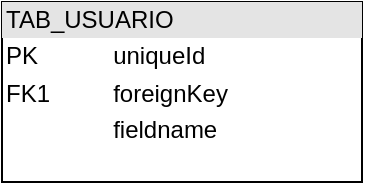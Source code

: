 <mxfile version="28.2.3" pages="3">
  <diagram name="Página-1" id="Zg4pwUIoBzAJ7MXxS0Dm">
    <mxGraphModel dx="1665" dy="743" grid="1" gridSize="10" guides="1" tooltips="1" connect="1" arrows="1" fold="1" page="1" pageScale="1" pageWidth="827" pageHeight="1169" math="0" shadow="0">
      <root>
        <mxCell id="0" />
        <mxCell id="1" parent="0" />
        <mxCell id="2w_OGE2IVsi0-z0S50Qz-1" value="&lt;div style=&quot;box-sizing: border-box; width: 100%; background: rgb(228, 228, 228); padding: 2px;&quot;&gt;TAB_USUARIO&lt;/div&gt;&lt;table style=&quot;width:100%;font-size:1em;&quot; cellpadding=&quot;2&quot; cellspacing=&quot;0&quot;&gt;&lt;tbody&gt;&lt;tr&gt;&lt;td&gt;PK&lt;/td&gt;&lt;td&gt;uniqueId&lt;/td&gt;&lt;/tr&gt;&lt;tr&gt;&lt;td&gt;FK1&lt;/td&gt;&lt;td&gt;foreignKey&lt;/td&gt;&lt;/tr&gt;&lt;tr&gt;&lt;td&gt;&lt;/td&gt;&lt;td&gt;fieldname&lt;/td&gt;&lt;/tr&gt;&lt;/tbody&gt;&lt;/table&gt;" style="verticalAlign=top;align=left;overflow=fill;html=1;whiteSpace=wrap;" parent="1" vertex="1">
          <mxGeometry x="120" y="260" width="180" height="90" as="geometry" />
        </mxCell>
      </root>
    </mxGraphModel>
  </diagram>
  <diagram id="InJFdvjhTwpFAV9onuSh" name="Página-3">
    <mxGraphModel dx="1665" dy="743" grid="1" gridSize="10" guides="1" tooltips="1" connect="1" arrows="1" fold="1" page="1" pageScale="1" pageWidth="827" pageHeight="1169" math="0" shadow="0">
      <root>
        <mxCell id="0" />
        <mxCell id="1" parent="0" />
        <mxCell id="HqBlQdsbP4HFMyCgrJ1F-1" value="&lt;div style=&quot;box-sizing: border-box; width: 100%; background: rgb(228, 228, 228); padding: 2px;&quot;&gt;USUARIOS&lt;/div&gt;&lt;table style=&quot;width:100%;font-size:1em;&quot; cellpadding=&quot;2&quot; cellspacing=&quot;0&quot;&gt;&lt;tbody&gt;&lt;tr&gt;&lt;td&gt;PK&lt;br&gt;&lt;/td&gt;&lt;td&gt;ID_USUARIO&lt;br&gt;&lt;/td&gt;&lt;/tr&gt;&lt;tr&gt;&lt;td&gt;FK&lt;br&gt;FK&lt;br&gt;&lt;br&gt;&lt;br&gt;&lt;br&gt;&lt;br&gt;&lt;br&gt;&lt;/td&gt;&lt;td&gt;ID_FUNCIONARIO&lt;br&gt;ID_FUNCAO&lt;br&gt;NOME_USUARIO&lt;br&gt;SENHA_USUARIO&lt;br&gt;DATA_CRIACAO&lt;br&gt;DATA_VALIDADE&lt;br&gt;STATUS&lt;br&gt;&lt;/td&gt;&lt;/tr&gt;&lt;/tbody&gt;&lt;/table&gt;" style="verticalAlign=top;align=left;overflow=fill;html=1;whiteSpace=wrap;" vertex="1" parent="1">
          <mxGeometry x="1230" y="990" width="160" height="140" as="geometry" />
        </mxCell>
        <mxCell id="HqBlQdsbP4HFMyCgrJ1F-2" value="&lt;div style=&quot;box-sizing: border-box; width: 100%; background: rgb(228, 228, 228); padding: 2px;&quot;&gt;CHAMADOS&lt;/div&gt;&lt;table style=&quot;width:100%;font-size:1em;&quot; cellpadding=&quot;2&quot; cellspacing=&quot;0&quot;&gt;&lt;tbody&gt;&lt;tr&gt;&lt;td&gt;PK&lt;br&gt;FK&lt;br&gt;FK&lt;br&gt;FK&lt;br&gt;&lt;br&gt;&lt;br&gt;&lt;br&gt;&lt;br&gt;&lt;br&gt;&lt;br&gt;&lt;br&gt;&lt;br&gt;&lt;/td&gt;&lt;td&gt;ID_CHAMADO&lt;br&gt;ID_USUARIO&lt;br&gt;ID_MOTIVO_CHAMADO&lt;br&gt;ID_UNIDADE&lt;br&gt;CODIGO_IDENTIFICACAO&lt;br&gt;DESCRICAO&lt;br&gt;STATUS_CHAMADO&lt;br&gt;DATA ABERTURA&lt;br&gt;DATA FECHAMENTO&lt;br&gt;&lt;br&gt;&lt;br&gt;&lt;br&gt;&lt;/td&gt;&lt;/tr&gt;&lt;tr&gt;&lt;td&gt;&lt;br&gt;&lt;/td&gt;&lt;td&gt;&lt;br&gt;&lt;/td&gt;&lt;/tr&gt;&lt;tr&gt;&lt;td&gt;&lt;/td&gt;&lt;td&gt;&lt;br&gt;&lt;/td&gt;&lt;/tr&gt;&lt;/tbody&gt;&lt;/table&gt;" style="verticalAlign=top;align=left;overflow=fill;html=1;whiteSpace=wrap;" vertex="1" parent="1">
          <mxGeometry x="2390" y="970" width="190" height="160" as="geometry" />
        </mxCell>
        <mxCell id="HqBlQdsbP4HFMyCgrJ1F-3" value="&lt;div style=&quot;box-sizing: border-box; width: 100%; background: rgb(228, 228, 228); padding: 2px;&quot;&gt;UNIDADE&lt;/div&gt;&lt;table style=&quot;width:100%;font-size:1em;&quot; cellpadding=&quot;2&quot; cellspacing=&quot;0&quot;&gt;&lt;tbody&gt;&lt;tr&gt;&lt;td&gt;PK&lt;br&gt;FK&lt;/td&gt;&lt;td&gt;ID_UNIDADE&lt;br&gt;ID_EMPRESA&lt;/td&gt;&lt;/tr&gt;&lt;tr&gt;&lt;td&gt;&lt;br&gt;&lt;/td&gt;&lt;td&gt;NOME_UNIDADE&lt;br&gt;SIGLA_IDENTIFICACAO&lt;/td&gt;&lt;/tr&gt;&lt;tr&gt;&lt;td&gt;&lt;/td&gt;&lt;td&gt;&lt;br&gt;&lt;br&gt;&lt;/td&gt;&lt;/tr&gt;&lt;/tbody&gt;&lt;/table&gt;" style="verticalAlign=top;align=left;overflow=fill;html=1;whiteSpace=wrap;" vertex="1" parent="1">
          <mxGeometry x="1430" y="630" width="190" height="90" as="geometry" />
        </mxCell>
        <mxCell id="HqBlQdsbP4HFMyCgrJ1F-4" value="&lt;div style=&quot;box-sizing: border-box; width: 100%; background: rgb(228, 228, 228); padding: 2px;&quot;&gt;MOTIVOS CHAMADOS&lt;/div&gt;&lt;table style=&quot;width:100%;font-size:1em;&quot; cellpadding=&quot;2&quot; cellspacing=&quot;0&quot;&gt;&lt;tbody&gt;&lt;tr&gt;&lt;td&gt;PK&lt;br&gt;FK&lt;br&gt;&lt;br&gt;&lt;/td&gt;&lt;td&gt;ID_MOTIVO_CHAMADO&lt;br&gt;ID_DEPARTAMENTO_DESTINO&lt;br&gt;MOTIVO_CHAMADO&lt;/td&gt;&lt;/tr&gt;&lt;tr&gt;&lt;td&gt;&lt;br&gt;&lt;/td&gt;&lt;td&gt;DESCRICAO&lt;br&gt;&lt;/td&gt;&lt;/tr&gt;&lt;tr&gt;&lt;td&gt;&lt;/td&gt;&lt;td&gt;&lt;br&gt;&lt;/td&gt;&lt;/tr&gt;&lt;/tbody&gt;&lt;/table&gt;" style="verticalAlign=top;align=left;overflow=fill;html=1;whiteSpace=wrap;" vertex="1" parent="1">
          <mxGeometry x="2850" y="770" width="230" height="90" as="geometry" />
        </mxCell>
        <mxCell id="HqBlQdsbP4HFMyCgrJ1F-5" value="&lt;div style=&quot;box-sizing: border-box; width: 100%; background: rgb(228, 228, 228); padding: 2px;&quot;&gt;DEPARTAMENTO&lt;/div&gt;&lt;table style=&quot;width:100%;font-size:1em;&quot; cellpadding=&quot;2&quot; cellspacing=&quot;0&quot;&gt;&lt;tbody&gt;&lt;tr&gt;&lt;td&gt;PK&lt;/td&gt;&lt;td&gt;CODIGO_DEPARTAMENTO&lt;/td&gt;&lt;/tr&gt;&lt;tr&gt;&lt;td&gt;&lt;br&gt;&lt;/td&gt;&lt;td&gt;NOME_DEPARTAMENTO&lt;br&gt;SIGLA_IDENTIFICACAO&lt;/td&gt;&lt;/tr&gt;&lt;tr&gt;&lt;td&gt;&lt;/td&gt;&lt;td&gt;&lt;br&gt;&lt;/td&gt;&lt;/tr&gt;&lt;/tbody&gt;&lt;/table&gt;" style="verticalAlign=top;align=left;overflow=fill;html=1;whiteSpace=wrap;" vertex="1" parent="1">
          <mxGeometry x="2240" y="600" width="190" height="90" as="geometry" />
        </mxCell>
        <mxCell id="HqBlQdsbP4HFMyCgrJ1F-6" value="&lt;div style=&quot;box-sizing: border-box; width: 100%; background: rgb(228, 228, 228); padding: 2px;&quot;&gt;FUNCIONARIOS&lt;/div&gt;&lt;table style=&quot;width:100%;font-size:1em;&quot; cellpadding=&quot;2&quot; cellspacing=&quot;0&quot;&gt;&lt;tbody&gt;&lt;tr&gt;&lt;td&gt;PK&lt;/td&gt;&lt;td&gt;ID_FUNCIONARIO&lt;br&gt;&lt;/td&gt;&lt;/tr&gt;&lt;tr&gt;&lt;td&gt;FK&lt;br&gt;&lt;br&gt;&lt;br&gt;&lt;br&gt;&lt;/td&gt;&lt;td&gt;ID_DEPARTAMENTO&lt;br&gt;ID_UNIDADE&lt;br&gt;NOME_COMPLETO&lt;br&gt;CPF&lt;br&gt;DATA NASCIMENTO&lt;br&gt;&lt;/td&gt;&lt;/tr&gt;&lt;/tbody&gt;&lt;/table&gt;" style="verticalAlign=top;align=left;overflow=fill;html=1;whiteSpace=wrap;" vertex="1" parent="1">
          <mxGeometry x="1960" y="730" width="160" height="110" as="geometry" />
        </mxCell>
        <mxCell id="HqBlQdsbP4HFMyCgrJ1F-7" value="&lt;div style=&quot;box-sizing: border-box; width: 100%; background: rgb(228, 228, 228); padding: 2px;&quot;&gt;ENDERECO_UNIDADE&lt;/div&gt;&lt;table style=&quot;width:100%;font-size:1em;&quot; cellpadding=&quot;2&quot; cellspacing=&quot;0&quot;&gt;&lt;tbody&gt;&lt;tr&gt;&lt;td&gt;PK&lt;br&gt;&lt;span style=&quot;white-space: pre;&quot;&gt;&#x9;&lt;/span&gt;&lt;/td&gt;&lt;td&gt;ID_ENDERECO&lt;br&gt;RUA&lt;/td&gt;&lt;/tr&gt;&lt;tr&gt;&lt;td&gt;&lt;br&gt;&lt;br&gt;&lt;/td&gt;&lt;td&gt;BAIRRO&lt;br&gt;CIDADE&lt;br&gt;CEP&lt;br&gt;COMPLEMENTO&lt;br&gt;&lt;/td&gt;&lt;/tr&gt;&lt;tr&gt;&lt;td&gt;&lt;/td&gt;&lt;td&gt;&lt;br&gt;&lt;/td&gt;&lt;/tr&gt;&lt;/tbody&gt;&lt;/table&gt;" style="verticalAlign=top;align=left;overflow=fill;html=1;whiteSpace=wrap;" vertex="1" parent="1">
          <mxGeometry x="1870" y="470" width="150" height="130" as="geometry" />
        </mxCell>
        <mxCell id="HqBlQdsbP4HFMyCgrJ1F-8" value="" style="edgeStyle=entityRelationEdgeStyle;fontSize=12;html=1;endArrow=ERzeroToMany;startArrow=ERmandOne;rounded=0;exitX=-0.008;exitY=0.845;exitDx=0;exitDy=0;entryX=1;entryY=0.25;entryDx=0;entryDy=0;exitPerimeter=0;" edge="1" parent="1" source="HqBlQdsbP4HFMyCgrJ1F-5" target="HqBlQdsbP4HFMyCgrJ1F-6">
          <mxGeometry width="100" height="100" relative="1" as="geometry">
            <mxPoint x="1190" y="1140" as="sourcePoint" />
            <mxPoint x="1290" y="1040" as="targetPoint" />
          </mxGeometry>
        </mxCell>
        <mxCell id="HqBlQdsbP4HFMyCgrJ1F-9" value="" style="edgeStyle=entityRelationEdgeStyle;fontSize=12;html=1;endArrow=ERzeroToMany;startArrow=ERmandOne;rounded=0;exitX=0;exitY=0.75;exitDx=0;exitDy=0;entryX=1;entryY=0.25;entryDx=0;entryDy=0;" edge="1" parent="1" source="HqBlQdsbP4HFMyCgrJ1F-6" target="HqBlQdsbP4HFMyCgrJ1F-1">
          <mxGeometry width="100" height="100" relative="1" as="geometry">
            <mxPoint x="1210" y="1005" as="sourcePoint" />
            <mxPoint x="1280" y="1040" as="targetPoint" />
          </mxGeometry>
        </mxCell>
        <mxCell id="HqBlQdsbP4HFMyCgrJ1F-10" value="" style="edgeStyle=entityRelationEdgeStyle;fontSize=12;html=1;endArrow=ERmany;startArrow=ERmany;rounded=0;entryX=1;entryY=0.25;entryDx=0;entryDy=0;exitX=0;exitY=0.5;exitDx=0;exitDy=0;" edge="1" parent="1" source="HqBlQdsbP4HFMyCgrJ1F-5" target="HqBlQdsbP4HFMyCgrJ1F-3">
          <mxGeometry width="100" height="100" relative="1" as="geometry">
            <mxPoint x="1440" y="840" as="sourcePoint" />
            <mxPoint x="1540" y="740" as="targetPoint" />
          </mxGeometry>
        </mxCell>
        <mxCell id="HqBlQdsbP4HFMyCgrJ1F-11" value="" style="edgeStyle=entityRelationEdgeStyle;fontSize=12;html=1;endArrow=ERzeroToMany;startArrow=ERmandOne;rounded=0;exitX=1;exitY=0.5;exitDx=0;exitDy=0;entryX=0;entryY=0.5;entryDx=0;entryDy=0;" edge="1" parent="1" source="HqBlQdsbP4HFMyCgrJ1F-1" target="HqBlQdsbP4HFMyCgrJ1F-2">
          <mxGeometry width="100" height="100" relative="1" as="geometry">
            <mxPoint x="1560" y="893" as="sourcePoint" />
            <mxPoint x="1490" y="1005" as="targetPoint" />
          </mxGeometry>
        </mxCell>
        <mxCell id="HqBlQdsbP4HFMyCgrJ1F-12" value="&lt;div style=&quot;box-sizing: border-box; width: 100%; background: rgb(228, 228, 228); padding: 2px;&quot;&gt;ACOMPANHAMENTOS CHAMADOS&lt;/div&gt;&lt;table style=&quot;width:100%;font-size:1em;&quot; cellpadding=&quot;2&quot; cellspacing=&quot;0&quot;&gt;&lt;tbody&gt;&lt;tr&gt;&lt;td&gt;PK&lt;/td&gt;&lt;td&gt;ID_ACOMPANHAMENTO_CHAMADO&lt;/td&gt;&lt;/tr&gt;&lt;tr&gt;&lt;td&gt;FK&lt;br&gt;FK&lt;br&gt;&lt;br&gt;&lt;br&gt;&lt;/td&gt;&lt;td&gt;ID_CHAMADO&lt;br&gt;ID_USUARIO&lt;br&gt;OBSERVACAO&lt;br&gt;STATUS_ACOMPANHAMENTO_CHAMADO&lt;/td&gt;&lt;/tr&gt;&lt;tr&gt;&lt;td&gt;&lt;/td&gt;&lt;td&gt;DATA_REGISTRO&lt;br&gt;STATUS_VISUALIZACAO&lt;/td&gt;&lt;/tr&gt;&lt;/tbody&gt;&lt;/table&gt;" style="verticalAlign=top;align=left;overflow=fill;html=1;whiteSpace=wrap;" vertex="1" parent="1">
          <mxGeometry x="2790" y="1350" width="300" height="140" as="geometry" />
        </mxCell>
        <mxCell id="HqBlQdsbP4HFMyCgrJ1F-13" value="" style="edgeStyle=entityRelationEdgeStyle;fontSize=12;html=1;endArrow=ERmandOne;startArrow=ERmandOne;rounded=0;entryX=0;entryY=0.75;entryDx=0;entryDy=0;exitX=1;exitY=0;exitDx=0;exitDy=0;" edge="1" parent="1" source="HqBlQdsbP4HFMyCgrJ1F-3" target="HqBlQdsbP4HFMyCgrJ1F-7">
          <mxGeometry width="100" height="100" relative="1" as="geometry">
            <mxPoint x="1300" y="930" as="sourcePoint" />
            <mxPoint x="1400" y="830" as="targetPoint" />
          </mxGeometry>
        </mxCell>
        <mxCell id="HqBlQdsbP4HFMyCgrJ1F-14" value="" style="edgeStyle=entityRelationEdgeStyle;fontSize=12;html=1;endArrow=ERzeroToMany;startArrow=ERmandOne;rounded=0;exitX=0;exitY=0.75;exitDx=0;exitDy=0;entryX=1;entryY=0.25;entryDx=0;entryDy=0;" edge="1" parent="1" source="HqBlQdsbP4HFMyCgrJ1F-4" target="HqBlQdsbP4HFMyCgrJ1F-2">
          <mxGeometry width="100" height="100" relative="1" as="geometry">
            <mxPoint x="2030" y="1130" as="sourcePoint" />
            <mxPoint x="2130" y="1030" as="targetPoint" />
            <Array as="points">
              <mxPoint x="1880" y="1016" />
            </Array>
          </mxGeometry>
        </mxCell>
        <mxCell id="HqBlQdsbP4HFMyCgrJ1F-15" value="" style="edgeStyle=entityRelationEdgeStyle;fontSize=12;html=1;endArrow=ERzeroToMany;startArrow=ERmandOne;rounded=0;exitX=1;exitY=0.75;exitDx=0;exitDy=0;entryX=0;entryY=0.5;entryDx=0;entryDy=0;" edge="1" parent="1" source="HqBlQdsbP4HFMyCgrJ1F-2" target="HqBlQdsbP4HFMyCgrJ1F-12">
          <mxGeometry width="100" height="100" relative="1" as="geometry">
            <mxPoint x="2210" y="1035" as="sourcePoint" />
            <mxPoint x="1930" y="1136" as="targetPoint" />
            <Array as="points">
              <mxPoint x="1930" y="1128" />
            </Array>
          </mxGeometry>
        </mxCell>
        <mxCell id="HqBlQdsbP4HFMyCgrJ1F-16" value="&lt;div style=&quot;box-sizing: border-box; width: 100%; background: rgb(228, 228, 228); padding: 2px;&quot;&gt;HISTORICO_CHAMADO&lt;/div&gt;&lt;table style=&quot;width:100%;font-size:1em;&quot; cellpadding=&quot;2&quot; cellspacing=&quot;0&quot;&gt;&lt;tbody&gt;&lt;tr&gt;&lt;td&gt;PK&lt;br&gt;FK&lt;br&gt;FK&lt;br&gt;FK&lt;br&gt;&lt;br&gt;&lt;br&gt;&lt;br&gt;&lt;/td&gt;&lt;td&gt;ID_HISTORICO_CHAMADO&lt;br&gt;ID_CHAMADO&lt;br&gt;ID_USUARIO&lt;br&gt;ID_MOTIVO_CHAMADO_ANTERIOR&lt;br&gt;DESCRICAO__ANTERIOR&amp;nbsp;&amp;nbsp;&lt;br&gt;OBSERVACAO&lt;br&gt;DATA_REGISTRO_ALTERACAO&lt;br&gt;&lt;/td&gt;&lt;/tr&gt;&lt;tr&gt;&lt;td&gt;&lt;/td&gt;&lt;td&gt;&lt;br&gt;&lt;/td&gt;&lt;/tr&gt;&lt;/tbody&gt;&lt;/table&gt;" style="verticalAlign=top;align=left;overflow=fill;html=1;whiteSpace=wrap;" vertex="1" parent="1">
          <mxGeometry x="1840" y="1050" width="300" height="135" as="geometry" />
        </mxCell>
        <mxCell id="HqBlQdsbP4HFMyCgrJ1F-17" value="" style="edgeStyle=entityRelationEdgeStyle;fontSize=12;html=1;endArrow=ERzeroToMany;startArrow=ERmandOne;rounded=0;exitX=0;exitY=0.75;exitDx=0;exitDy=0;entryX=1;entryY=0.5;entryDx=0;entryDy=0;" edge="1" parent="1" source="HqBlQdsbP4HFMyCgrJ1F-2" target="HqBlQdsbP4HFMyCgrJ1F-16">
          <mxGeometry width="100" height="100" relative="1" as="geometry">
            <mxPoint x="1900.0" y="1330" as="sourcePoint" />
            <mxPoint x="2080" y="1160" as="targetPoint" />
          </mxGeometry>
        </mxCell>
        <mxCell id="HqBlQdsbP4HFMyCgrJ1F-18" value="&lt;div style=&quot;box-sizing: border-box; width: 100%; background: rgb(228, 228, 228); padding: 2px;&quot;&gt;NOTIFICACAO_ACOMPANHAMENTO&lt;/div&gt;&lt;table style=&quot;width:100%;font-size:1em;&quot; cellpadding=&quot;2&quot; cellspacing=&quot;0&quot;&gt;&lt;tbody&gt;&lt;tr&gt;&lt;td&gt;PF&lt;br&gt;FK&lt;/td&gt;&lt;td&gt;ID_NOTIFICACAO_ACOMPANHAMENTO&lt;br&gt;ID_ACOMPANHAMENTO_CHAMADO&lt;/td&gt;&lt;/tr&gt;&lt;tr&gt;&lt;td&gt;&lt;/td&gt;&lt;td&gt;ID_USUARIO&lt;br&gt;VISUALIZACAO&lt;br&gt;DATA_CONFIRMACAO_VISUALIZACAO&lt;br&gt;&lt;/td&gt;&lt;/tr&gt;&lt;/tbody&gt;&lt;/table&gt;" style="verticalAlign=top;align=left;overflow=fill;html=1;whiteSpace=wrap;" vertex="1" parent="1">
          <mxGeometry x="3230" y="1330" width="300" height="120" as="geometry" />
        </mxCell>
        <mxCell id="HqBlQdsbP4HFMyCgrJ1F-19" value="" style="edgeStyle=entityRelationEdgeStyle;fontSize=12;html=1;endArrow=ERmandOne;startArrow=ERmandOne;rounded=0;exitX=1;exitY=0.75;exitDx=0;exitDy=0;entryX=0;entryY=0.25;entryDx=0;entryDy=0;" edge="1" parent="1" source="HqBlQdsbP4HFMyCgrJ1F-12" target="HqBlQdsbP4HFMyCgrJ1F-18">
          <mxGeometry width="100" height="100" relative="1" as="geometry">
            <mxPoint x="2360" y="1250" as="sourcePoint" />
            <mxPoint x="2460" y="1150" as="targetPoint" />
          </mxGeometry>
        </mxCell>
        <mxCell id="HqBlQdsbP4HFMyCgrJ1F-20" value="" style="edgeStyle=entityRelationEdgeStyle;fontSize=12;html=1;endArrow=ERzeroToMany;startArrow=ERmandOne;rounded=0;exitX=1;exitY=1;exitDx=0;exitDy=0;entryX=0;entryY=0.75;entryDx=0;entryDy=0;" edge="1" parent="1" source="HqBlQdsbP4HFMyCgrJ1F-1" target="HqBlQdsbP4HFMyCgrJ1F-12">
          <mxGeometry width="100" height="100" relative="1" as="geometry">
            <mxPoint x="1635" y="1220" as="sourcePoint" />
            <mxPoint x="1855" y="1315" as="targetPoint" />
          </mxGeometry>
        </mxCell>
        <mxCell id="HqBlQdsbP4HFMyCgrJ1F-21" value="" style="edgeStyle=entityRelationEdgeStyle;fontSize=12;html=1;endArrow=ERzeroToMany;startArrow=ERmandOne;rounded=0;exitX=1;exitY=0.75;exitDx=0;exitDy=0;entryX=0;entryY=1;entryDx=0;entryDy=0;" edge="1" parent="1" source="HqBlQdsbP4HFMyCgrJ1F-1" target="HqBlQdsbP4HFMyCgrJ1F-16">
          <mxGeometry width="100" height="100" relative="1" as="geometry">
            <mxPoint x="1420" y="1140" as="sourcePoint" />
            <mxPoint x="2100" y="1430" as="targetPoint" />
          </mxGeometry>
        </mxCell>
        <mxCell id="HqBlQdsbP4HFMyCgrJ1F-22" value="&lt;div style=&quot;box-sizing: border-box; width: 100%; background: rgb(228, 228, 228); padding: 2px;&quot;&gt;FUNCOES&lt;/div&gt;&lt;table style=&quot;width:100%;font-size:1em;&quot; cellpadding=&quot;2&quot; cellspacing=&quot;0&quot;&gt;&lt;tbody&gt;&lt;tr&gt;&lt;td&gt;PK&lt;br&gt;&lt;/td&gt;&lt;td&gt;ID_FUNCAO&lt;br&gt;&lt;/td&gt;&lt;/tr&gt;&lt;tr&gt;&lt;td&gt;&lt;/td&gt;&lt;td&gt;NOME_FUNCAO&lt;br&gt;DESCRICAO_FUNCAO&lt;/td&gt;&lt;/tr&gt;&lt;/tbody&gt;&lt;/table&gt;" style="verticalAlign=top;align=left;overflow=fill;html=1;whiteSpace=wrap;" vertex="1" parent="1">
          <mxGeometry x="710" y="1110" width="160" height="70" as="geometry" />
        </mxCell>
        <mxCell id="HqBlQdsbP4HFMyCgrJ1F-23" value="&lt;div style=&quot;box-sizing: border-box; width: 100%; background: rgb(228, 228, 228); padding: 2px;&quot;&gt;PERMISSOES&lt;/div&gt;&lt;table style=&quot;width:100%;font-size:1em;&quot; cellpadding=&quot;2&quot; cellspacing=&quot;0&quot;&gt;&lt;tbody&gt;&lt;tr&gt;&lt;td&gt;PK&lt;br&gt;&lt;/td&gt;&lt;td&gt;ID_PERMISAO&lt;br&gt;&lt;/td&gt;&lt;/tr&gt;&lt;tr&gt;&lt;td&gt;&lt;/td&gt;&lt;td&gt;NOME_PERMISSAO&lt;br&gt;STATUS&lt;br&gt;DESCRICAO&lt;/td&gt;&lt;/tr&gt;&lt;/tbody&gt;&lt;/table&gt;" style="verticalAlign=top;align=left;overflow=fill;html=1;whiteSpace=wrap;" vertex="1" parent="1">
          <mxGeometry x="550" y="860" width="170" height="100" as="geometry" />
        </mxCell>
        <mxCell id="HqBlQdsbP4HFMyCgrJ1F-24" value="&lt;div style=&quot;box-sizing: border-box; width: 100%; background: rgb(228, 228, 228); padding: 2px;&quot;&gt;NIVEL_RESTRICAO&lt;/div&gt;&lt;table style=&quot;width:100%;font-size:1em;&quot; cellpadding=&quot;2&quot; cellspacing=&quot;0&quot;&gt;&lt;tbody&gt;&lt;tr&gt;&lt;td&gt;PK&lt;br&gt;&lt;/td&gt;&lt;td&gt;ID_PERMISSAO&lt;br&gt;&lt;/td&gt;&lt;/tr&gt;&lt;tr&gt;&lt;td&gt;&lt;/td&gt;&lt;td&gt;ID_FUNCAO&lt;br&gt;&lt;/td&gt;&lt;/tr&gt;&lt;/tbody&gt;&lt;/table&gt;" style="verticalAlign=top;align=left;overflow=fill;html=1;whiteSpace=wrap;" vertex="1" parent="1">
          <mxGeometry x="290" y="1015" width="170" height="65" as="geometry" />
        </mxCell>
        <mxCell id="HqBlQdsbP4HFMyCgrJ1F-25" value="&lt;div style=&quot;box-sizing: border-box; width: 100%; background: rgb(228, 228, 228); padding: 2px;&quot;&gt;ATRIBUTOS_CONTROLE&lt;/div&gt;&lt;table style=&quot;width:100%;font-size:1em;&quot; cellpadding=&quot;2&quot; cellspacing=&quot;0&quot;&gt;&lt;tbody&gt;&lt;tr&gt;&lt;td&gt;PK&lt;br&gt;&lt;/td&gt;&lt;td&gt;ID_PERMISAO&lt;br&gt;&lt;/td&gt;&lt;/tr&gt;&lt;tr&gt;&lt;td&gt;&lt;/td&gt;&lt;td&gt;ID_UNIDADE&lt;br&gt;ID_USUARIO&lt;/td&gt;&lt;/tr&gt;&lt;/tbody&gt;&lt;/table&gt;" style="verticalAlign=top;align=left;overflow=fill;html=1;whiteSpace=wrap;" vertex="1" parent="1">
          <mxGeometry x="840" y="770" width="150" height="80" as="geometry" />
        </mxCell>
        <mxCell id="HqBlQdsbP4HFMyCgrJ1F-26" value="" style="edgeStyle=entityRelationEdgeStyle;fontSize=12;html=1;endArrow=ERmany;startArrow=ERmany;rounded=0;entryX=-0.009;entryY=0.575;entryDx=0;entryDy=0;exitX=1;exitY=0.25;exitDx=0;exitDy=0;entryPerimeter=0;" edge="1" parent="1" source="HqBlQdsbP4HFMyCgrJ1F-25" target="HqBlQdsbP4HFMyCgrJ1F-3">
          <mxGeometry width="100" height="100" relative="1" as="geometry">
            <mxPoint x="930" y="535" as="sourcePoint" />
            <mxPoint x="1260" y="890" as="targetPoint" />
          </mxGeometry>
        </mxCell>
        <mxCell id="HqBlQdsbP4HFMyCgrJ1F-27" value="" style="edgeStyle=entityRelationEdgeStyle;fontSize=12;html=1;endArrow=ERzeroToMany;startArrow=ERmandOne;rounded=0;exitX=1;exitY=0.75;exitDx=0;exitDy=0;entryX=-0.008;entryY=0.797;entryDx=0;entryDy=0;entryPerimeter=0;" edge="1" parent="1" source="HqBlQdsbP4HFMyCgrJ1F-22" target="HqBlQdsbP4HFMyCgrJ1F-1">
          <mxGeometry width="100" height="100" relative="1" as="geometry">
            <mxPoint x="890" y="1170" as="sourcePoint" />
            <mxPoint x="1490" y="1325" as="targetPoint" />
          </mxGeometry>
        </mxCell>
        <mxCell id="HqBlQdsbP4HFMyCgrJ1F-28" value="" style="edgeStyle=entityRelationEdgeStyle;fontSize=12;html=1;endArrow=ERmany;startArrow=ERmany;rounded=0;entryX=0;entryY=0.25;entryDx=0;entryDy=0;exitX=1;exitY=0.25;exitDx=0;exitDy=0;" edge="1" parent="1" source="HqBlQdsbP4HFMyCgrJ1F-23" target="HqBlQdsbP4HFMyCgrJ1F-25">
          <mxGeometry width="100" height="100" relative="1" as="geometry">
            <mxPoint x="950" y="885" as="sourcePoint" />
            <mxPoint x="1220" y="760" as="targetPoint" />
          </mxGeometry>
        </mxCell>
        <mxCell id="HqBlQdsbP4HFMyCgrJ1F-29" value="" style="edgeStyle=entityRelationEdgeStyle;fontSize=12;html=1;endArrow=ERoneToMany;startArrow=ERzeroToMany;rounded=0;exitX=1;exitY=0.75;exitDx=0;exitDy=0;entryX=0;entryY=0.5;entryDx=0;entryDy=0;" edge="1" parent="1" source="HqBlQdsbP4HFMyCgrJ1F-23" target="HqBlQdsbP4HFMyCgrJ1F-1">
          <mxGeometry width="100" height="100" relative="1" as="geometry">
            <mxPoint x="970" y="892.5" as="sourcePoint" />
            <mxPoint x="1150" y="1087.5" as="targetPoint" />
          </mxGeometry>
        </mxCell>
        <mxCell id="HqBlQdsbP4HFMyCgrJ1F-30" value="" style="edgeStyle=entityRelationEdgeStyle;fontSize=12;html=1;endArrow=ERoneToMany;startArrow=ERzeroToMany;rounded=0;exitX=1;exitY=0.75;exitDx=0;exitDy=0;entryX=-0.005;entryY=0.32;entryDx=0;entryDy=0;entryPerimeter=0;" edge="1" parent="1" source="HqBlQdsbP4HFMyCgrJ1F-25" target="HqBlQdsbP4HFMyCgrJ1F-1">
          <mxGeometry width="100" height="100" relative="1" as="geometry">
            <mxPoint x="1060" y="840" as="sourcePoint" />
            <mxPoint x="1240" y="1035" as="targetPoint" />
          </mxGeometry>
        </mxCell>
        <mxCell id="HqBlQdsbP4HFMyCgrJ1F-31" value="" style="edgeStyle=entityRelationEdgeStyle;fontSize=12;html=1;endArrow=ERoneToMany;rounded=0;exitX=0;exitY=0.25;exitDx=0;exitDy=0;entryX=1;entryY=0.25;entryDx=0;entryDy=0;" edge="1" parent="1" source="HqBlQdsbP4HFMyCgrJ1F-23" target="HqBlQdsbP4HFMyCgrJ1F-24">
          <mxGeometry width="100" height="100" relative="1" as="geometry">
            <mxPoint x="560" y="1000" as="sourcePoint" />
            <mxPoint x="570" y="990" as="targetPoint" />
            <Array as="points">
              <mxPoint x="480" y="850" />
            </Array>
          </mxGeometry>
        </mxCell>
        <mxCell id="HqBlQdsbP4HFMyCgrJ1F-32" value="" style="edgeStyle=entityRelationEdgeStyle;fontSize=12;html=1;endArrow=ERoneToMany;rounded=0;exitX=0;exitY=0.5;exitDx=0;exitDy=0;entryX=1;entryY=0.627;entryDx=0;entryDy=0;entryPerimeter=0;" edge="1" parent="1" source="HqBlQdsbP4HFMyCgrJ1F-22" target="HqBlQdsbP4HFMyCgrJ1F-24">
          <mxGeometry width="100" height="100" relative="1" as="geometry">
            <mxPoint x="480" y="1045" as="sourcePoint" />
            <mxPoint x="640" y="1020" as="targetPoint" />
          </mxGeometry>
        </mxCell>
        <mxCell id="HqBlQdsbP4HFMyCgrJ1F-33" value="" style="edgeStyle=entityRelationEdgeStyle;fontSize=12;html=1;endArrow=ERzeroToMany;startArrow=ERmandOne;rounded=0;exitX=1;exitY=0.5;exitDx=0;exitDy=0;entryX=0;entryY=0.25;entryDx=0;entryDy=0;" edge="1" parent="1" source="HqBlQdsbP4HFMyCgrJ1F-3" target="HqBlQdsbP4HFMyCgrJ1F-6">
          <mxGeometry width="100" height="100" relative="1" as="geometry">
            <mxPoint x="1450" y="930" as="sourcePoint" />
            <mxPoint x="2350" y="820" as="targetPoint" />
          </mxGeometry>
        </mxCell>
        <mxCell id="HqBlQdsbP4HFMyCgrJ1F-34" value="&lt;div style=&quot;box-sizing: border-box; width: 100%; background: rgb(228, 228, 228); padding: 2px;&quot;&gt;EMPRESA&lt;/div&gt;&lt;table style=&quot;width:100%;font-size:1em;&quot; cellpadding=&quot;2&quot; cellspacing=&quot;0&quot;&gt;&lt;tbody&gt;&lt;tr&gt;&lt;td&gt;PK&lt;br&gt;&lt;br&gt;&lt;span style=&quot;white-space: pre;&quot;&gt;&#x9;&lt;/span&gt;&lt;/td&gt;&lt;td&gt;ID_EMPRESA&lt;br&gt;NOME_EMPRESA&lt;br&gt;&lt;br&gt;&lt;/td&gt;&lt;/tr&gt;&lt;tr&gt;&lt;td&gt;&lt;br&gt;&lt;br&gt;&lt;/td&gt;&lt;td&gt;&lt;br&gt;&lt;/td&gt;&lt;/tr&gt;&lt;tr&gt;&lt;td&gt;&lt;/td&gt;&lt;td&gt;&lt;br&gt;&lt;/td&gt;&lt;/tr&gt;&lt;/tbody&gt;&lt;/table&gt;" style="verticalAlign=top;align=left;overflow=fill;html=1;whiteSpace=wrap;" vertex="1" parent="1">
          <mxGeometry x="1090" y="530" width="150" height="60" as="geometry" />
        </mxCell>
        <mxCell id="HqBlQdsbP4HFMyCgrJ1F-35" value="" style="edgeStyle=entityRelationEdgeStyle;fontSize=12;html=1;endArrow=ERzeroToMany;startArrow=ERmandOne;rounded=0;exitX=1;exitY=0.5;exitDx=0;exitDy=0;entryX=-0.011;entryY=0.335;entryDx=0;entryDy=0;entryPerimeter=0;" edge="1" parent="1" source="HqBlQdsbP4HFMyCgrJ1F-34" target="HqBlQdsbP4HFMyCgrJ1F-3">
          <mxGeometry width="100" height="100" relative="1" as="geometry">
            <mxPoint x="1795" y="370" as="sourcePoint" />
            <mxPoint x="1255" y="602" as="targetPoint" />
          </mxGeometry>
        </mxCell>
        <mxCell id="HqBlQdsbP4HFMyCgrJ1F-36" value="" style="edgeStyle=entityRelationEdgeStyle;fontSize=12;html=1;endArrow=ERoneToMany;startArrow=ERzeroToMany;rounded=0;exitX=0;exitY=0.5;exitDx=0;exitDy=0;entryX=1;entryY=0.75;entryDx=0;entryDy=0;" edge="1" parent="1" source="HqBlQdsbP4HFMyCgrJ1F-4" target="HqBlQdsbP4HFMyCgrJ1F-5">
          <mxGeometry width="100" height="100" relative="1" as="geometry">
            <mxPoint x="2660" y="496" as="sourcePoint" />
            <mxPoint x="2899" y="701" as="targetPoint" />
          </mxGeometry>
        </mxCell>
        <mxCell id="HqBlQdsbP4HFMyCgrJ1F-37" value="" style="edgeStyle=entityRelationEdgeStyle;fontSize=12;html=1;endArrow=ERzeroToMany;startArrow=ERmandOne;rounded=0;exitX=1;exitY=0.75;exitDx=0;exitDy=0;entryX=0;entryY=0.25;entryDx=0;entryDy=0;" edge="1" parent="1" source="HqBlQdsbP4HFMyCgrJ1F-3" target="HqBlQdsbP4HFMyCgrJ1F-2">
          <mxGeometry width="100" height="100" relative="1" as="geometry">
            <mxPoint x="1850" y="720" as="sourcePoint" />
            <mxPoint x="2060" y="1120" as="targetPoint" />
            <Array as="points">
              <mxPoint x="1300" y="818" />
            </Array>
          </mxGeometry>
        </mxCell>
        <mxCell id="HqBlQdsbP4HFMyCgrJ1F-38" value="" style="edgeStyle=entityRelationEdgeStyle;fontSize=12;html=1;endArrow=ERzeroToMany;startArrow=ERmandOne;rounded=0;entryX=0;entryY=0;entryDx=0;entryDy=0;exitX=1;exitY=1;exitDx=0;exitDy=0;" edge="1" parent="1" source="HqBlQdsbP4HFMyCgrJ1F-5" target="HqBlQdsbP4HFMyCgrJ1F-2">
          <mxGeometry width="100" height="100" relative="1" as="geometry">
            <mxPoint x="2432" y="700" as="sourcePoint" />
            <mxPoint x="3090" y="1110" as="targetPoint" />
            <Array as="points">
              <mxPoint x="2000" y="918" />
            </Array>
          </mxGeometry>
        </mxCell>
      </root>
    </mxGraphModel>
  </diagram>
  <diagram id="FHKIzDB0iou7J8owMHnP" name="fisico">
    <mxGraphModel dx="4163" dy="1858" grid="1" gridSize="10" guides="1" tooltips="1" connect="1" arrows="1" fold="1" page="1" pageScale="1" pageWidth="827" pageHeight="1169" math="0" shadow="0">
      <root>
        <mxCell id="0" />
        <mxCell id="1" parent="0" />
        <mxCell id="DARMY6tmOA4NyRoXv1qK-1" value="&lt;div style=&quot;text-align: center; box-sizing: border-box; width: 100%; background: rgb(228, 228, 228); padding: 2px;&quot;&gt;&lt;font style=&quot;vertical-align: inherit;&quot;&gt;&lt;font style=&quot;vertical-align: inherit;&quot;&gt;&lt;font style=&quot;vertical-align: inherit;&quot;&gt;&lt;font style=&quot;vertical-align: inherit;&quot;&gt;&lt;font style=&quot;vertical-align: inherit;&quot;&gt;&lt;font style=&quot;vertical-align: inherit;&quot;&gt;&lt;font style=&quot;vertical-align: inherit;&quot;&gt;&lt;font style=&quot;vertical-align: inherit;&quot;&gt;&lt;font style=&quot;vertical-align: inherit;&quot;&gt;&lt;font style=&quot;vertical-align: inherit;&quot;&gt;&lt;font style=&quot;vertical-align: inherit;&quot;&gt;&lt;font style=&quot;vertical-align: inherit;&quot;&gt;&lt;font style=&quot;vertical-align: inherit;&quot;&gt;&lt;font style=&quot;vertical-align: inherit;&quot;&gt;&lt;span style=&quot;text-wrap-mode: nowrap; background-color: transparent; color: light-dark(rgb(0, 0, 0), rgb(255, 255, 255));&quot;&gt;SCHEMA &quot;CONTROLE_ACESSO&quot;&amp;nbsp;&lt;/span&gt;&lt;font style=&quot;color: light-dark(rgb(0, 0, 0), rgb(255, 128, 0));&quot;&gt;TAB_USUARIOS&lt;/font&gt;&lt;/font&gt;&lt;/font&gt;&lt;/font&gt;&lt;/font&gt;&lt;/font&gt;&lt;/font&gt;&lt;/font&gt;&lt;/font&gt;&lt;/font&gt;&lt;/font&gt;&lt;/font&gt;&lt;/font&gt;&lt;/font&gt;&lt;/font&gt;&lt;/div&gt;&lt;table style=&quot;width:100%;font-size:1em;&quot; cellpadding=&quot;2&quot; cellspacing=&quot;0&quot;&gt;&lt;tbody&gt;&lt;tr&gt;&lt;td&gt;&lt;font style=&quot;color: light-dark(rgb(111, 0, 0), rgb(255, 0, 0));&quot;&gt;&lt;font style=&quot;vertical-align: inherit;&quot;&gt;&lt;font style=&quot;vertical-align: inherit;&quot;&gt;&lt;font style=&quot;vertical-align: inherit;&quot;&gt;&lt;font style=&quot;vertical-align: inherit;&quot;&gt;&lt;font style=&quot;vertical-align: inherit;&quot;&gt;&lt;font style=&quot;vertical-align: inherit;&quot;&gt;&lt;font style=&quot;vertical-align: inherit;&quot;&gt;&lt;font style=&quot;vertical-align: inherit;&quot;&gt;&lt;font style=&quot;vertical-align: inherit;&quot;&gt;&lt;font style=&quot;vertical-align: inherit;&quot;&gt;&lt;font style=&quot;vertical-align: inherit;&quot;&gt;&lt;font style=&quot;vertical-align: inherit;&quot;&gt;&lt;font style=&quot;vertical-align: inherit;&quot;&gt;&lt;font style=&quot;vertical-align: inherit;&quot;&gt;PK&lt;br&gt;&lt;/font&gt;&lt;/font&gt;&lt;/font&gt;&lt;/font&gt;&lt;/font&gt;&lt;/font&gt;&lt;/font&gt;&lt;/font&gt;&lt;/font&gt;&lt;/font&gt;&lt;/font&gt;&lt;/font&gt;&lt;/font&gt;&lt;/font&gt;&lt;/font&gt;&lt;font style=&quot;color: light-dark(rgb(111, 0, 0), rgb(255, 0, 0));&quot;&gt;PK&lt;br&gt;PK&lt;br&gt;&lt;br&gt;&amp;nbsp;&amp;nbsp;&lt;br&gt;&lt;br&gt;&lt;br&gt;&lt;br&gt;&lt;br&gt;&lt;/font&gt;&lt;/td&gt;&lt;td&gt;&lt;font style=&quot;vertical-align: inherit;&quot;&gt;&lt;font style=&quot;vertical-align: inherit;&quot;&gt;&lt;font style=&quot;vertical-align: inherit;&quot;&gt;&lt;font style=&quot;vertical-align: inherit;&quot;&gt;&lt;font style=&quot;vertical-align: inherit;&quot;&gt;&lt;font style=&quot;vertical-align: inherit;&quot;&gt;&lt;font style=&quot;vertical-align: inherit;&quot;&gt;&lt;font style=&quot;vertical-align: inherit;&quot;&gt;&lt;font style=&quot;vertical-align: inherit;&quot;&gt;&lt;font style=&quot;vertical-align: inherit;&quot;&gt;&lt;font style=&quot;vertical-align: inherit;&quot;&gt;&lt;font style=&quot;vertical-align: inherit;&quot;&gt;&lt;font style=&quot;vertical-align: inherit;&quot;&gt;&lt;font style=&quot;vertical-align: inherit;&quot;&gt;&amp;nbsp;&amp;nbsp;ID_USUARIO &lt;font style=&quot;color: light-dark(rgb(0, 0, 0), rgb(255, 255, 102));&quot;&gt;PRIMARY KEY NOT NULL UNIQUE&lt;br&gt;&lt;/font&gt;&lt;/font&gt;&lt;/font&gt;&lt;/font&gt;&lt;/font&gt;&lt;/font&gt;&lt;/font&gt;&lt;/font&gt;&lt;/font&gt;&lt;/font&gt;&lt;/font&gt;&lt;/font&gt;&lt;/font&gt;&lt;/font&gt;&lt;/font&gt;&lt;table style=&quot;font-size: 1em; width: 350px;&quot; cellpadding=&quot;2&quot; cellspacing=&quot;0&quot;&gt;&lt;tbody&gt;&lt;tr&gt;&lt;td&gt;&lt;br&gt;&lt;br&gt;&lt;br&gt;&lt;/td&gt;&lt;td&gt;&lt;font style=&quot;vertical-align: inherit;&quot;&gt;ID_FUNCIONARIO&amp;nbsp;&lt;font style=&quot;color: light-dark(rgb(0, 0, 0), rgb(255, 255, 102));&quot;&gt;IN&lt;/font&gt;&lt;font style=&quot;color: light-dark(rgb(0, 0, 0), rgb(255, 255, 102));&quot;&gt;T8 NOT NULL&lt;br&gt;&lt;/font&gt;ID_FUNCAO&amp;nbsp;&lt;font style=&quot;color: light-dark(rgb(0, 0, 0), rgb(255, 255, 102));&quot;&gt;IN&lt;/font&gt;&lt;font style=&quot;color: light-dark(rgb(0, 0, 0), rgb(255, 255, 102));&quot;&gt;T8 NOT NULL&lt;/font&gt;&lt;br&gt;NOME_USUARIO&amp;nbsp;&lt;font style=&quot;color: light-dark(rgb(0, 0, 0), rgb(255, 255, 102));&quot;&gt;VARCHAR (20) NOT NULL UNIQUE&lt;/font&gt;&lt;/font&gt;&lt;br&gt;&lt;font style=&quot;vertical-align: inherit;&quot;&gt;&lt;font style=&quot;vertical-align: inherit;&quot;&gt;&lt;font style=&quot;vertical-align: inherit;&quot;&gt;&lt;font style=&quot;vertical-align: inherit;&quot;&gt;&lt;font style=&quot;vertical-align: inherit;&quot;&gt;&lt;font style=&quot;vertical-align: inherit;&quot;&gt;&lt;font style=&quot;vertical-align: inherit;&quot;&gt;&lt;font style=&quot;vertical-align: inherit;&quot;&gt;&lt;font style=&quot;vertical-align: inherit;&quot;&gt;&lt;font style=&quot;vertical-align: inherit;&quot;&gt;&lt;font style=&quot;vertical-align: inherit;&quot;&gt;&lt;font style=&quot;vertical-align: inherit;&quot;&gt;&lt;font style=&quot;vertical-align: inherit;&quot;&gt;&lt;font style=&quot;vertical-align: inherit;&quot;&gt;SENHA_USUARIO&amp;nbsp;&lt;font style=&quot;color: light-dark(rgb(0, 0, 0), rgb(255, 255, 102));&quot;&gt;VARACHAR (255) NOT&amp;nbsp;&lt;/font&gt;&lt;/font&gt;&lt;/font&gt;&lt;/font&gt;&lt;/font&gt;&lt;/font&gt;&lt;/font&gt;&lt;/font&gt;&lt;/font&gt;&lt;/font&gt;&lt;/font&gt;&lt;/font&gt;&lt;/font&gt;&lt;/font&gt;&lt;/font&gt;&lt;font style=&quot;color: light-dark(rgb(0, 0, 0), rgb(255, 255, 102));&quot;&gt;NULL&lt;/font&gt;&lt;br&gt;&lt;font style=&quot;vertical-align: inherit;&quot;&gt;&lt;font style=&quot;vertical-align: inherit;&quot;&gt;&lt;font style=&quot;vertical-align: inherit;&quot;&gt;&lt;font style=&quot;vertical-align: inherit;&quot;&gt;&lt;font style=&quot;vertical-align: inherit;&quot;&gt;&lt;font style=&quot;vertical-align: inherit;&quot;&gt;&lt;font style=&quot;vertical-align: inherit;&quot;&gt;&lt;font style=&quot;vertical-align: inherit;&quot;&gt;&lt;font style=&quot;vertical-align: inherit;&quot;&gt;&lt;font style=&quot;vertical-align: inherit;&quot;&gt;&lt;font style=&quot;vertical-align: inherit;&quot;&gt;&lt;font style=&quot;vertical-align: inherit;&quot;&gt;&lt;font style=&quot;vertical-align: inherit;&quot;&gt;&lt;font style=&quot;vertical-align: inherit;&quot;&gt;DATA_CRIACAO&amp;nbsp;&lt;font style=&quot;color: light-dark(rgb(0, 0, 0), rgb(255, 255, 102));&quot;&gt;TIMESTAMP (6) NOT NULL&lt;/font&gt;&lt;/font&gt;&lt;/font&gt;&lt;/font&gt;&lt;/font&gt;&lt;/font&gt;&lt;/font&gt;&lt;/font&gt;&lt;/font&gt;&lt;/font&gt;&lt;/font&gt;&lt;/font&gt;&lt;/font&gt;&lt;/font&gt;&lt;/font&gt;&lt;br&gt;&lt;font style=&quot;vertical-align: inherit;&quot;&gt;&lt;font style=&quot;vertical-align: inherit;&quot;&gt;&lt;font style=&quot;vertical-align: inherit;&quot;&gt;&lt;font style=&quot;vertical-align: inherit;&quot;&gt;&lt;font style=&quot;vertical-align: inherit;&quot;&gt;&lt;font style=&quot;vertical-align: inherit;&quot;&gt;&lt;font style=&quot;vertical-align: inherit;&quot;&gt;&lt;font style=&quot;vertical-align: inherit;&quot;&gt;&lt;font style=&quot;vertical-align: inherit;&quot;&gt;&lt;font style=&quot;vertical-align: inherit;&quot;&gt;&lt;font style=&quot;vertical-align: inherit;&quot;&gt;&lt;font style=&quot;vertical-align: inherit;&quot;&gt;&lt;font style=&quot;vertical-align: inherit;&quot;&gt;&lt;font style=&quot;vertical-align: inherit;&quot;&gt;DATA_VALIDADE&amp;nbsp;&lt;font style=&quot;color: light-dark(rgb(0, 0, 0), rgb(255, 255, 102));&quot;&gt;TIMESTAMP(6)&amp;nbsp;&lt;/font&gt;&lt;/font&gt;&lt;/font&gt;&lt;/font&gt;&lt;/font&gt;&lt;/font&gt;&lt;/font&gt;&lt;/font&gt;&lt;/font&gt;&lt;/font&gt;&lt;/font&gt;&lt;/font&gt;&lt;/font&gt;&lt;/font&gt;&lt;/font&gt;&lt;font style=&quot;color: light-dark(rgb(0, 0, 0), rgb(255, 255, 102));&quot;&gt;NOT NULL&lt;/font&gt;&lt;br&gt;&lt;font style=&quot;vertical-align: inherit;&quot;&gt;&lt;font style=&quot;vertical-align: inherit;&quot;&gt;&lt;font style=&quot;vertical-align: inherit;&quot;&gt;&lt;font style=&quot;vertical-align: inherit;&quot;&gt;&lt;font style=&quot;vertical-align: inherit;&quot;&gt;&lt;font style=&quot;vertical-align: inherit;&quot;&gt;&lt;font style=&quot;vertical-align: inherit;&quot;&gt;&lt;font style=&quot;vertical-align: inherit;&quot;&gt;&lt;font style=&quot;vertical-align: inherit;&quot;&gt;&lt;font style=&quot;vertical-align: inherit;&quot;&gt;&lt;font style=&quot;vertical-align: inherit;&quot;&gt;&lt;font style=&quot;vertical-align: inherit;&quot;&gt;&lt;font style=&quot;vertical-align: inherit;&quot;&gt;&lt;font style=&quot;vertical-align: inherit;&quot;&gt;STATUS&amp;nbsp;&lt;font style=&quot;color: light-dark(rgb(0, 0, 0), rgb(255, 255, 102));&quot;&gt;BOOLEAN NOT NULL&lt;/font&gt;&lt;/font&gt;&lt;/font&gt;&lt;/font&gt;&lt;/font&gt;&lt;/font&gt;&lt;/font&gt;&lt;/font&gt;&lt;/font&gt;&lt;/font&gt;&lt;/font&gt;&lt;/font&gt;&lt;/font&gt;&lt;/font&gt;&lt;/font&gt;&lt;/td&gt;&lt;/tr&gt;&lt;/tbody&gt;&lt;/table&gt;&lt;/td&gt;&lt;/tr&gt;&lt;tr&gt;&lt;td&gt;&lt;/td&gt;&lt;td&gt;&lt;br&gt;&lt;/td&gt;&lt;/tr&gt;&lt;/tbody&gt;&lt;/table&gt;" style="verticalAlign=top;align=left;overflow=fill;html=1;whiteSpace=wrap;" vertex="1" parent="1">
          <mxGeometry x="1600" y="1400" width="350" height="150" as="geometry" />
        </mxCell>
        <mxCell id="DARMY6tmOA4NyRoXv1qK-2" value="&lt;div style=&quot;text-align: center; box-sizing: border-box; width: 100%; background: rgb(228, 228, 228); padding: 2px;&quot;&gt;&lt;span style=&quot;text-wrap-mode: nowrap; background-color: transparent; color: light-dark(rgb(0, 0, 0), rgb(255, 255, 255));&quot;&gt;SCHEMA &quot;COMUNIQUE&quot;&amp;nbsp;&lt;/span&gt;&lt;font style=&quot;color: light-dark(rgb(0, 0, 0), rgb(255, 128, 0));&quot;&gt;TAB_CHAMADOS&lt;/font&gt;&lt;/div&gt;&lt;table style=&quot;width:100%;font-size:1em;&quot; cellpadding=&quot;2&quot; cellspacing=&quot;0&quot;&gt;&lt;tbody&gt;&lt;tr&gt;&lt;td&gt;&lt;font style=&quot;color: light-dark(rgb(111, 0, 0), rgb(255, 0, 0));&quot;&gt;&lt;font style=&quot;color: light-dark(rgb(111, 0, 0), rgb(255, 0, 0));&quot;&gt;PK&lt;/font&gt;&lt;br&gt;FK&lt;br&gt;FK&lt;br&gt;&lt;/font&gt;&lt;span&gt;&lt;font style=&quot;color: light-dark(rgb(255, 0, 0), rgb(255, 0, 0));&quot;&gt;FK&lt;br&gt;&lt;/font&gt;&lt;/span&gt;&lt;span&gt;&lt;font style=&quot;color: light-dark(rgb(255, 0, 0), rgb(255, 0, 0));&quot;&gt;FK&lt;/font&gt;&lt;/span&gt;&lt;br&gt;&lt;br&gt;&lt;br&gt;&lt;br&gt;&lt;br&gt;&lt;br&gt;&lt;br&gt;&lt;/td&gt;&lt;td&gt;ID_CHAMADO &lt;font style=&quot;color: light-dark(rgb(0, 0, 0), rgb(255, 255, 102));&quot;&gt;PRIMARY KEY NOT NULL UNIQUE&lt;/font&gt;&lt;br&gt;ID_USUARIO &lt;font style=&quot;color: light-dark(rgb(0, 0, 0), rgb(255, 255, 102));&quot;&gt;INT8 NOT NULL&lt;/font&gt;&lt;br&gt;ID_MOTIVO_CHAMADO &lt;font style=&quot;color: light-dark(rgb(0, 0, 0), rgb(255, 255, 102));&quot;&gt;INT8 NOT NULL&lt;br&gt;&lt;/font&gt;ID_UNIDADE_DESTINO&amp;nbsp;&lt;font style=&quot;color: light-dark(rgb(0, 0, 0), rgb(255, 255, 102));&quot;&gt;INT8 NOT NULL&lt;br&gt;&lt;/font&gt;ID_DEPARTAMENTO_DESTINO&amp;nbsp;&lt;font style=&quot;color: light-dark(rgb(0, 0, 0), rgb(255, 255, 102));&quot;&gt;INT8 NOT NULL&lt;/font&gt;&lt;br&gt;CODIGO_IDENTIFICACAO &lt;font style=&quot;color: light-dark(rgb(0, 0, 0), rgb(255, 255, 102));&quot;&gt;VARCHAR(10) NOT NULL&lt;/font&gt;&lt;br&gt;DESCRICAO &lt;font style=&quot;color: light-dark(rgb(0, 0, 0), rgb(255, 255, 102));&quot;&gt;VARCHAR(255) NOT NULL&lt;/font&gt;&lt;br&gt;STATUS_CHAMADO&amp;nbsp;&lt;font style=&quot;color: light-dark(rgb(0, 0, 0), rgb(255, 255, 102));&quot;&gt;VARCHAR(100) NOT NULL&lt;/font&gt;&lt;br&gt;DATA ABERTURA &lt;font style=&quot;color: light-dark(rgb(0, 0, 0), rgb(255, 255, 102));&quot;&gt;TIMESTAMP(6) NOT NULL&lt;/font&gt;&amp;nbsp;&lt;br&gt;DATA_FECHAMENTO &lt;font style=&quot;color: light-dark(rgb(0, 0, 0), rgb(255, 255, 102));&quot;&gt;TIMESTAMP(6)&lt;/font&gt;&lt;br&gt;&lt;br&gt;&lt;/td&gt;&lt;/tr&gt;&lt;tr&gt;&lt;td&gt;&lt;br&gt;&lt;/td&gt;&lt;td&gt;&lt;br&gt;&lt;/td&gt;&lt;/tr&gt;&lt;tr&gt;&lt;td&gt;&lt;/td&gt;&lt;td&gt;&lt;br&gt;&lt;/td&gt;&lt;/tr&gt;&lt;/tbody&gt;&lt;/table&gt;" style="verticalAlign=top;align=left;overflow=fill;html=1;whiteSpace=wrap;" vertex="1" parent="1">
          <mxGeometry x="4630" y="1130" width="390" height="210" as="geometry" />
        </mxCell>
        <mxCell id="DARMY6tmOA4NyRoXv1qK-3" value="&lt;div style=&quot;text-align: center; box-sizing: border-box; width: 100%; background: rgb(228, 228, 228); padding: 2px;&quot;&gt;&lt;font style=&quot;&quot;&gt;&lt;span style=&quot;color: light-dark(rgb(0, 0, 0), rgb(255, 255, 255)); text-wrap-mode: nowrap; background-color: transparent;&quot;&gt;SCHEMA &quot;EMPRESA&quot;&amp;nbsp;&lt;/span&gt;&lt;font style=&quot;color: light-dark(rgb(0, 0, 0), rgb(255, 128, 0));&quot;&gt;TAB_UNIDADES&lt;/font&gt;&lt;/font&gt;&lt;/div&gt;&lt;table style=&quot;width:100%;font-size:1em;&quot; cellpadding=&quot;2&quot; cellspacing=&quot;0&quot;&gt;&lt;tbody&gt;&lt;tr&gt;&lt;td&gt;&lt;font style=&quot;color: light-dark(rgb(111, 0, 0), rgb(255, 0, 0));&quot;&gt;PK&lt;/font&gt;&lt;/td&gt;&lt;td&gt;ID_UNIDADE&amp;nbsp; PRIMARY KEY UNIQUE&lt;/td&gt;&lt;/tr&gt;&lt;tr&gt;&lt;td&gt;&lt;br&gt;&lt;/td&gt;&lt;td&gt;NOME_UNIDADE&amp;nbsp;&lt;font style=&quot;color: light-dark(rgb(0, 0, 0), rgb(255, 255, 102));&quot;&gt;VARCHAR(100) NOT NULL&lt;/font&gt;&lt;/td&gt;&lt;/tr&gt;&lt;tr&gt;&lt;td&gt;&lt;/td&gt;&lt;td&gt;SIGLA_IDENTIFICACAO VARCHAR(10) NOT NULL&lt;br&gt;&lt;/td&gt;&lt;/tr&gt;&lt;/tbody&gt;&lt;/table&gt;" style="verticalAlign=top;align=left;overflow=fill;html=1;whiteSpace=wrap;" vertex="1" parent="1">
          <mxGeometry x="2800" y="660" width="333" height="100" as="geometry" />
        </mxCell>
        <mxCell id="DARMY6tmOA4NyRoXv1qK-4" value="&lt;div style=&quot;text-align: center; box-sizing: border-box; width: 100%; background: rgb(228, 228, 228); padding: 2px;&quot;&gt;&lt;span style=&quot;text-wrap-mode: nowrap; background-color: transparent; color: light-dark(rgb(0, 0, 0), rgb(255, 255, 255));&quot;&gt;SCHEMA &quot;COMUNIQUE&quot;&amp;nbsp;&lt;/span&gt;&lt;font style=&quot;color: light-dark(rgb(0, 0, 0), rgb(255, 128, 0));&quot;&gt;TAB_MOTIVOS_CHAMADO&lt;/font&gt;&lt;/div&gt;&lt;table style=&quot;width:100%;font-size:1em;&quot; cellpadding=&quot;2&quot; cellspacing=&quot;0&quot;&gt;&lt;tbody&gt;&lt;tr&gt;&lt;td&gt;&lt;font style=&quot;color: light-dark(rgb(111, 0, 0), rgb(255, 0, 0));&quot;&gt;PK&lt;/font&gt;&lt;br&gt;&lt;br&gt;&lt;/td&gt;&lt;td&gt;ID_MOTIVO_CHAMADO &lt;font style=&quot;color: light-dark(rgb(0, 0, 0), rgb(255, 255, 102));&quot;&gt;PRIMARY KEY UNIQUE&lt;/font&gt;&lt;br&gt;MOTIVO_CHAMADO &lt;font style=&quot;color: light-dark(rgb(0, 0, 0), rgb(255, 255, 102));&quot;&gt;VARCHAR(100) NOT NULL&lt;/font&gt;&lt;/td&gt;&lt;/tr&gt;&lt;tr&gt;&lt;td&gt;&lt;br&gt;&lt;/td&gt;&lt;td&gt;DESCRICAO &lt;font style=&quot;color: light-dark(rgb(0, 0, 0), rgb(255, 255, 102));&quot;&gt;VARCHAR(255) NOT NULL&lt;br&gt;&lt;/font&gt;STATUS&amp;nbsp;&lt;font style=&quot;color: light-dark(rgb(0, 0, 0), rgb(255, 255, 102));&quot;&gt;BOOLEAN NOT NULL&lt;/font&gt;&lt;/td&gt;&lt;/tr&gt;&lt;tr&gt;&lt;td&gt;&lt;/td&gt;&lt;td&gt;&lt;br&gt;&lt;/td&gt;&lt;/tr&gt;&lt;/tbody&gt;&lt;/table&gt;" style="verticalAlign=top;align=left;overflow=fill;html=1;whiteSpace=wrap;" vertex="1" parent="1">
          <mxGeometry x="3994" y="1180" width="380" height="100" as="geometry" />
        </mxCell>
        <mxCell id="DARMY6tmOA4NyRoXv1qK-5" value="&lt;div style=&quot;text-align: center; box-sizing: border-box; width: 100%; background: rgb(228, 228, 228); padding: 2px;&quot;&gt;&lt;font style=&quot;&quot;&gt;&lt;span style=&quot;color: light-dark(rgb(0, 0, 0), rgb(255, 255, 255)); text-wrap-mode: nowrap; background-color: transparent;&quot;&gt;SCHEMA &quot;EMPRESA&quot;&amp;nbsp;&lt;/span&gt;&lt;font style=&quot;color: light-dark(rgb(0, 0, 0), rgb(255, 128, 0));&quot;&gt;TAB_DEPARTAMENTOS&lt;/font&gt;&lt;/font&gt;&lt;/div&gt;&lt;table style=&quot;width:100%;font-size:1em;&quot; cellpadding=&quot;2&quot; cellspacing=&quot;0&quot;&gt;&lt;tbody&gt;&lt;tr&gt;&lt;td&gt;&lt;font style=&quot;color: light-dark(rgb(111, 0, 0), rgb(255, 0, 0));&quot;&gt;PK&lt;/font&gt;&lt;/td&gt;&lt;td&gt;ID_DEPARTAMENTO &lt;font style=&quot;color: light-dark(rgb(0, 0, 0), rgb(255, 255, 102));&quot;&gt;PRIMARY KEY UNIQUE NOT NULL&lt;/font&gt;&lt;/td&gt;&lt;/tr&gt;&lt;tr&gt;&lt;td&gt;&lt;br&gt;&lt;/td&gt;&lt;td&gt;NOME_DEPARTAMENTO &lt;font style=&quot;color: light-dark(rgb(0, 0, 0), rgb(255, 255, 102));&quot;&gt;VARCHAR(100) NOT NULL&lt;br&gt;&lt;/font&gt;SIGLA_IDENTIFICACAO VARCHAR(10) NOT NULL&lt;/td&gt;&lt;/tr&gt;&lt;tr&gt;&lt;td&gt;&lt;/td&gt;&lt;td&gt;&lt;br&gt;&lt;/td&gt;&lt;/tr&gt;&lt;/tbody&gt;&lt;/table&gt;" style="verticalAlign=top;align=left;overflow=fill;html=1;whiteSpace=wrap;" vertex="1" parent="1">
          <mxGeometry x="3010" y="1050" width="350" height="80" as="geometry" />
        </mxCell>
        <mxCell id="DARMY6tmOA4NyRoXv1qK-6" value="&lt;div style=&quot;text-align: center; box-sizing: border-box; width: 100%; background: rgb(228, 228, 228); padding: 2px;&quot;&gt;&lt;span style=&quot;text-wrap-mode: nowrap; background-color: transparent; color: light-dark(rgb(0, 0, 0), rgb(255, 255, 255));&quot;&gt;SCHEMA &quot;RECURSOS_HUMANOS&quot;&amp;nbsp;&lt;/span&gt;&lt;font style=&quot;color: light-dark(rgb(0, 0, 0), rgb(255, 128, 0));&quot;&gt;TAB_FUNCIONARIOS&lt;/font&gt;&lt;/div&gt;&lt;table style=&quot;width:100%;font-size:1em;&quot; cellpadding=&quot;2&quot; cellspacing=&quot;0&quot;&gt;&lt;tbody&gt;&lt;tr&gt;&lt;td&gt;&lt;font style=&quot;color: light-dark(rgb(111, 0, 0), rgb(255, 0, 0));&quot;&gt;PK&lt;/font&gt;&lt;/td&gt;&lt;td&gt;ID_FUNCIONARIO &lt;font style=&quot;color: light-dark(rgb(0, 0, 0), rgb(255, 255, 102));&quot;&gt;PRIMARY KEY NOT NULL&lt;/font&gt;&lt;br&gt;&lt;/td&gt;&lt;/tr&gt;&lt;tr&gt;&lt;td&gt;&lt;span&gt;&lt;font style=&quot;color: light-dark(rgb(111, 0, 0), rgb(255, 0, 0));&quot;&gt;FK&lt;br&gt;&lt;/font&gt;&lt;/span&gt;&lt;span style=&quot;color: rgb(255, 0, 0);&quot;&gt;FK&lt;/span&gt;&lt;span&gt;&lt;br&gt;&lt;br&gt;&lt;br&gt;&lt;br&gt;&lt;/span&gt;&lt;/td&gt;&lt;td&gt;&lt;font style=&quot;vertical-align: inherit;&quot;&gt;ID_DEPARTAMENTO&amp;nbsp;&lt;/font&gt;&lt;font style=&quot;color: light-dark(rgb(0, 0, 0), rgb(255, 255, 102));&quot;&gt;INT8 NOT NULL&lt;br&gt;&lt;/font&gt;&lt;font style=&quot;vertical-align: inherit;&quot;&gt;ID_UNIDADE&amp;nbsp;&lt;/font&gt;&lt;font style=&quot;color: light-dark(rgb(0, 0, 0), rgb(255, 255, 102));&quot;&gt;INT8 NOT NULL&lt;/font&gt;&lt;br&gt;NOME_COMPLETO &lt;font style=&quot;color: light-dark(rgb(0, 0, 0), rgb(255, 255, 102));&quot;&gt;VARCHAR (255) NOT NULL&lt;/font&gt;&lt;br&gt;CPF &lt;font style=&quot;color: light-dark(rgb(0, 0, 0), rgb(255, 255, 102));&quot;&gt;VARCHAR(20) NOT NULL&lt;/font&gt;&lt;br&gt;DATA NASCIMENTO &lt;font style=&quot;color: light-dark(rgb(0, 0, 0), rgb(255, 255, 102));&quot;&gt;DATE NOT NULL&lt;br&gt;&lt;/font&gt;STATUS_FUNCIONARIO&amp;nbsp;&lt;font style=&quot;color: light-dark(rgb(0, 0, 0), rgb(255, 255, 102));&quot;&gt;VARCHAR(100) NOT NULL&lt;/font&gt;&lt;/td&gt;&lt;/tr&gt;&lt;/tbody&gt;&lt;/table&gt;" style="verticalAlign=top;align=left;overflow=fill;html=1;whiteSpace=wrap;" vertex="1" parent="1">
          <mxGeometry x="2080" y="1220" width="330" height="140" as="geometry" />
        </mxCell>
        <mxCell id="DARMY6tmOA4NyRoXv1qK-7" value="&lt;div style=&quot;text-align: center; box-sizing: border-box; width: 100%; background: rgb(228, 228, 228); padding: 2px;&quot;&gt;&lt;font style=&quot;&quot;&gt;&lt;span style=&quot;color: light-dark(rgb(0, 0, 0), rgb(255, 255, 255)); text-wrap-mode: nowrap; background-color: transparent;&quot;&gt;SCHEMA &quot;EMPRESA&quot;&amp;nbsp;&lt;/span&gt;&lt;font style=&quot;color: light-dark(rgb(0, 0, 0), rgb(255, 128, 0));&quot;&gt;TAB_ENDERECO_UNIDADE&lt;/font&gt;&lt;/font&gt;&lt;/div&gt;&lt;table style=&quot;width: 100%; font-size: 1em;&quot; cellpadding=&quot;2&quot; cellspacing=&quot;0&quot;&gt;&lt;tbody&gt;&lt;tr&gt;&lt;td&gt;&lt;font style=&quot;color: light-dark(rgb(111, 0, 0), rgb(255, 0, 0));&quot;&gt;PK&lt;span style=&quot;white-space: pre;&quot;&gt;&#x9;&lt;/span&gt;&lt;/font&gt;&lt;br&gt;&lt;br&gt;&lt;/td&gt;&lt;td&gt;ID_ENDERECO_UNIDADE&amp;nbsp;&lt;font style=&quot;color: light-dark(rgb(0, 0, 0), rgb(255, 255, 102));&quot;&gt;PRIMARY KEY UNIQUE&lt;/font&gt;&lt;br&gt;RUA &lt;font style=&quot;color: light-dark(rgb(0, 0, 0), rgb(255, 255, 102));&quot;&gt;VARCHAR(100) NOT NULL&lt;/font&gt;&lt;/td&gt;&lt;/tr&gt;&lt;tr&gt;&lt;td&gt;&lt;br&gt;&lt;/td&gt;&lt;td&gt;BAIRRO &lt;font style=&quot;color: light-dark(rgb(0, 0, 0), rgb(255, 255, 102));&quot;&gt;VARCHAR(100) NOT NULL&lt;/font&gt;&lt;br&gt;CIDADE &lt;font style=&quot;color: light-dark(rgb(0, 0, 0), rgb(255, 255, 102));&quot;&gt;VARCHAR(100) NOT NUL&lt;/font&gt;&lt;br&gt;CEP &lt;font style=&quot;color: light-dark(rgb(0, 0, 0), rgb(255, 255, 102));&quot;&gt;VARCHAR(30)&lt;/font&gt;&lt;br&gt;COMPLEMENTO&amp;nbsp;&lt;font style=&quot;color: light-dark(rgb(0, 0, 0), rgb(255, 255, 102));&quot;&gt; VARCHAR(100)&lt;/font&gt;&lt;/td&gt;&lt;/tr&gt;&lt;tr&gt;&lt;td&gt;&lt;/td&gt;&lt;td&gt;&lt;br&gt;&lt;/td&gt;&lt;/tr&gt;&lt;/tbody&gt;&lt;/table&gt;" style="verticalAlign=top;align=left;overflow=fill;html=1;whiteSpace=wrap;" vertex="1" parent="1">
          <mxGeometry x="2110" y="480" width="390" height="130" as="geometry" />
        </mxCell>
        <mxCell id="DARMY6tmOA4NyRoXv1qK-8" value="" style="edgeStyle=entityRelationEdgeStyle;fontSize=12;html=1;endArrow=ERzeroToMany;startArrow=ERmandOne;rounded=0;exitX=-0.012;exitY=0.88;exitDx=0;exitDy=0;entryX=1;entryY=0.75;entryDx=0;entryDy=0;exitPerimeter=0;" edge="1" parent="1" source="DARMY6tmOA4NyRoXv1qK-5" target="DARMY6tmOA4NyRoXv1qK-6">
          <mxGeometry width="100" height="100" relative="1" as="geometry">
            <mxPoint x="1600" y="1540" as="sourcePoint" />
            <mxPoint x="1700" y="1440" as="targetPoint" />
          </mxGeometry>
        </mxCell>
        <mxCell id="DARMY6tmOA4NyRoXv1qK-9" value="" style="edgeStyle=entityRelationEdgeStyle;fontSize=12;html=1;endArrow=ERzeroToMany;startArrow=ERmandOne;rounded=0;exitX=0;exitY=0.75;exitDx=0;exitDy=0;entryX=1;entryY=0;entryDx=0;entryDy=0;" edge="1" parent="1" source="DARMY6tmOA4NyRoXv1qK-6" target="DARMY6tmOA4NyRoXv1qK-1">
          <mxGeometry width="100" height="100" relative="1" as="geometry">
            <mxPoint x="1620" y="1405" as="sourcePoint" />
            <mxPoint x="1690" y="1440" as="targetPoint" />
          </mxGeometry>
        </mxCell>
        <mxCell id="DARMY6tmOA4NyRoXv1qK-10" value="" style="edgeStyle=entityRelationEdgeStyle;fontSize=12;html=1;endArrow=ERzeroToMany;startArrow=ERmandOne;rounded=0;entryX=0;entryY=0.674;entryDx=0;entryDy=0;entryPerimeter=0;" edge="1" parent="1" source="DARMY6tmOA4NyRoXv1qK-1" target="DARMY6tmOA4NyRoXv1qK-2">
          <mxGeometry width="100" height="100" relative="1" as="geometry">
            <mxPoint x="1970" y="1293" as="sourcePoint" />
            <mxPoint x="1900" y="1405" as="targetPoint" />
          </mxGeometry>
        </mxCell>
        <mxCell id="DARMY6tmOA4NyRoXv1qK-11" value="&lt;div style=&quot;text-align: center; box-sizing: border-box; width: 100%; background: rgb(228, 228, 228); padding: 2px;&quot;&gt;&lt;span style=&quot;text-wrap-mode: nowrap; background-color: transparent; color: light-dark(rgb(0, 0, 0), rgb(255, 255, 255));&quot;&gt;SCHEMA &quot;COMUNIQUE&quot;&amp;nbsp;&lt;/span&gt;&lt;font style=&quot;color: light-dark(rgb(0, 0, 0), rgb(255, 128, 0));&quot;&gt;TAB_ACOMPANHAMENTOS_CHAMADOS&lt;/font&gt;&lt;/div&gt;&lt;table style=&quot;width:100%;font-size:1em;&quot; cellpadding=&quot;2&quot; cellspacing=&quot;0&quot;&gt;&lt;tbody&gt;&lt;tr&gt;&lt;td&gt;&lt;font style=&quot;color: light-dark(rgb(111, 0, 0), rgb(255, 0, 0));&quot;&gt;PK&lt;/font&gt;&lt;/td&gt;&lt;td&gt;ID_ACOMPANHAMENTO_CHAMADO&lt;/td&gt;&lt;/tr&gt;&lt;tr&gt;&lt;td&gt;&lt;font style=&quot;color: light-dark(rgb(111, 0, 0), rgb(255, 0, 0));&quot;&gt;FK&lt;br&gt;FK&lt;/font&gt;&lt;br&gt;&lt;br&gt;&lt;/td&gt;&lt;td&gt;ID_CHAMADO&amp;nbsp;&lt;span&gt;&lt;font style=&quot;color: light-dark(rgb(0, 0, 0), rgb(255, 255, 102));&quot;&gt;INT8 NOT NULL&lt;/font&gt;&lt;/span&gt;&lt;br&gt;ID_USUARIO&amp;nbsp;&lt;span&gt;&lt;font style=&quot;color: light-dark(rgb(0, 0, 0), rgb(255, 255, 102));&quot;&gt;INT8 NOT NULL&lt;/font&gt;&lt;/span&gt;&lt;br&gt;OBSERVACAO&amp;nbsp; &lt;font style=&quot;color: light-dark(rgb(0, 0, 0), rgb(255, 255, 102));&quot;&gt;VARCHAR(255) NOT NULL&lt;/font&gt;&lt;/td&gt;&lt;/tr&gt;&lt;tr&gt;&lt;td&gt;&lt;/td&gt;&lt;td&gt;STATUS_ACOMPANHAMENTO_CHAMADO &lt;font style=&quot;color: light-dark(rgb(0, 0, 0), rgb(255, 255, 102));&quot;&gt;VARCHAR(100) NOT NULL&lt;/font&gt;&lt;br&gt;DATA_REGISTRO &lt;font style=&quot;color: light-dark(rgb(0, 0, 0), rgb(255, 255, 102));&quot;&gt;TIMESTAMP(6) NOT NULL&lt;/font&gt;&lt;br&gt;&lt;br&gt;&lt;/td&gt;&lt;/tr&gt;&lt;/tbody&gt;&lt;/table&gt;" style="verticalAlign=top;align=left;overflow=fill;html=1;whiteSpace=wrap;" vertex="1" parent="1">
          <mxGeometry x="2350" y="1550" width="460" height="130" as="geometry" />
        </mxCell>
        <mxCell id="DARMY6tmOA4NyRoXv1qK-12" value="" style="edgeStyle=entityRelationEdgeStyle;fontSize=12;html=1;endArrow=ERmandOne;startArrow=ERmandOne;rounded=0;entryX=1;entryY=0.75;entryDx=0;entryDy=0;exitX=0;exitY=0;exitDx=0;exitDy=0;" edge="1" parent="1" source="DARMY6tmOA4NyRoXv1qK-3" target="DARMY6tmOA4NyRoXv1qK-7">
          <mxGeometry width="100" height="100" relative="1" as="geometry">
            <mxPoint x="1710" y="1330" as="sourcePoint" />
            <mxPoint x="1810" y="1230" as="targetPoint" />
          </mxGeometry>
        </mxCell>
        <mxCell id="DARMY6tmOA4NyRoXv1qK-13" value="" style="edgeStyle=entityRelationEdgeStyle;fontSize=12;html=1;endArrow=ERzeroToMany;startArrow=ERmandOne;rounded=0;entryX=0;entryY=0.5;entryDx=0;entryDy=0;" edge="1" parent="1" source="DARMY6tmOA4NyRoXv1qK-4" target="DARMY6tmOA4NyRoXv1qK-2">
          <mxGeometry width="100" height="100" relative="1" as="geometry">
            <mxPoint x="2440" y="1530" as="sourcePoint" />
            <mxPoint x="2540" y="1430" as="targetPoint" />
            <Array as="points">
              <mxPoint x="2290" y="1416" />
            </Array>
          </mxGeometry>
        </mxCell>
        <mxCell id="DARMY6tmOA4NyRoXv1qK-14" value="" style="edgeStyle=entityRelationEdgeStyle;fontSize=12;html=1;endArrow=ERzeroToMany;startArrow=ERmandOne;rounded=0;exitX=0;exitY=1;exitDx=0;exitDy=0;entryX=1;entryY=0.25;entryDx=0;entryDy=0;" edge="1" parent="1" source="DARMY6tmOA4NyRoXv1qK-2" target="DARMY6tmOA4NyRoXv1qK-11">
          <mxGeometry width="100" height="100" relative="1" as="geometry">
            <mxPoint x="2620" y="1435" as="sourcePoint" />
            <mxPoint x="2340" y="1536" as="targetPoint" />
            <Array as="points">
              <mxPoint x="2340" y="1528" />
            </Array>
          </mxGeometry>
        </mxCell>
        <mxCell id="DARMY6tmOA4NyRoXv1qK-15" value="&lt;div style=&quot;text-align: center; box-sizing: border-box; width: 100%; background: rgb(228, 228, 228); padding: 2px;&quot;&gt;&lt;span style=&quot;text-wrap-mode: nowrap; background-color: transparent; color: light-dark(rgb(0, 0, 0), rgb(255, 255, 255));&quot;&gt;SCHEMA &quot;COMUNIQUE&quot;&amp;nbsp;&lt;/span&gt;&lt;font style=&quot;color: light-dark(rgb(0, 0, 0), rgb(255, 128, 0));&quot;&gt;TAB_HISTORICOS_CHAMADO&lt;/font&gt;&lt;/div&gt;&lt;table style=&quot;width:100%;font-size:1em;&quot; cellpadding=&quot;2&quot; cellspacing=&quot;0&quot;&gt;&lt;tbody&gt;&lt;tr&gt;&lt;td&gt;&lt;font style=&quot;color: light-dark(rgb(111, 0, 0), rgb(255, 0, 0));&quot;&gt;PK&lt;br&gt;FK&lt;br&gt;FK&lt;br&gt;&lt;/font&gt;&lt;span&gt;&lt;font style=&quot;color: light-dark(rgb(111, 0, 0), rgb(255, 0, 0));&quot;&gt;FK&lt;br&gt;&lt;/font&gt;&lt;br&gt;&lt;/span&gt;&lt;br&gt;&lt;br&gt;&lt;br&gt;&lt;br&gt;&lt;/td&gt;&lt;td&gt;ID_HISTORICO_CHAMADO&amp;nbsp;&lt;font style=&quot;color: light-dark(rgb(0, 0, 0), rgb(255, 255, 102));&quot;&gt;PRIMARY KEY UNIQUE&lt;/font&gt;&lt;br&gt;ID_CHAMADO &lt;font style=&quot;color: light-dark(rgb(0, 0, 0), rgb(255, 255, 102));&quot;&gt;INT8 NOT NULL&lt;br&gt;&lt;/font&gt;ID_USUARIO&amp;nbsp;&lt;font style=&quot;&quot;&gt;&lt;font style=&quot;color: light-dark(rgb(255, 255, 255), rgb(255, 255, 255));&quot;&gt;INT8 NOT NULL&lt;/font&gt;&lt;br&gt;&lt;span style=&quot;color: rgb(255, 255, 255);&quot;&gt;&lt;font style=&quot;color: light-dark(rgb(255, 255, 255), rgb(255, 255, 255));&quot;&gt;ID_UNIDADE-DESTINO_ANTERIOR&amp;nbsp;&lt;/font&gt;&lt;/span&gt;&lt;font style=&quot;color: light-dark(rgb(0, 0, 0), rgb(255, 255, 102));&quot;&gt;INT8 NOT NULL&lt;br&gt;&lt;/font&gt;&lt;span&gt;&lt;b style=&quot;&quot;&gt;&lt;font style=&quot;color: light-dark(rgb(255, 255, 255), rgb(255, 255, 255));&quot;&gt;ID_DEPARTAMENTO_DESTINO_ANTERIOR&amp;nbsp;&lt;/font&gt;&lt;/b&gt;&lt;/span&gt;&lt;font style=&quot;color: light-dark(rgb(0, 0, 0), rgb(255, 255, 102));&quot;&gt;INT8 NOT NULL&lt;/font&gt;&lt;br&gt;&lt;/font&gt;ID_MOTIVO_CHAMADO_ANTERIOR&amp;nbsp;&lt;font style=&quot;color: light-dark(rgb(0, 0, 0), rgb(255, 255, 102));&quot;&gt;INT8 NOT NULL&lt;br&gt;&lt;/font&gt;DESCRICAO_ANTERIOR&amp;nbsp;&amp;nbsp;&lt;span&gt;&lt;font style=&quot;color: light-dark(rgb(0, 0, 0), rgb(255, 255, 102));&quot;&gt;VARCHAR(255) NOT NULL&lt;/font&gt;&lt;/span&gt;&lt;br&gt;OBSERVACAO &lt;font style=&quot;color: light-dark(rgb(0, 0, 0), rgb(255, 255, 102));&quot;&gt;VARCHAR(255) NOT NULL&lt;/font&gt;&lt;br&gt;DATA_REGISTRO_ALTERACAO&amp;nbsp; &lt;font style=&quot;color: light-dark(rgb(0, 0, 0), rgb(255, 255, 102));&quot;&gt;TIMESTAMP&lt;font style=&quot;&quot;&gt;(6) NOT NULL&lt;br&gt;&lt;/font&gt;&lt;/font&gt;&lt;br&gt;&lt;/td&gt;&lt;/tr&gt;&lt;tr&gt;&lt;td&gt;&lt;/td&gt;&lt;td&gt;&lt;br&gt;&lt;/td&gt;&lt;/tr&gt;&lt;/tbody&gt;&lt;/table&gt;" style="verticalAlign=top;align=left;overflow=fill;html=1;whiteSpace=wrap;" vertex="1" parent="1">
          <mxGeometry x="2490" y="1320" width="410" height="150" as="geometry" />
        </mxCell>
        <mxCell id="DARMY6tmOA4NyRoXv1qK-16" value="" style="edgeStyle=entityRelationEdgeStyle;fontSize=12;html=1;endArrow=ERzeroToMany;startArrow=ERmandOne;rounded=0;exitX=0.003;exitY=0.892;exitDx=0;exitDy=0;entryX=0.998;entryY=0.815;entryDx=0;entryDy=0;entryPerimeter=0;exitPerimeter=0;" edge="1" parent="1" source="DARMY6tmOA4NyRoXv1qK-2" target="DARMY6tmOA4NyRoXv1qK-15">
          <mxGeometry width="100" height="100" relative="1" as="geometry">
            <mxPoint x="2310.0" y="1730" as="sourcePoint" />
            <mxPoint x="2490" y="1560" as="targetPoint" />
          </mxGeometry>
        </mxCell>
        <mxCell id="DARMY6tmOA4NyRoXv1qK-17" value="&lt;div style=&quot;text-align: center; box-sizing: border-box; width: 100%; background: rgb(228, 228, 228); padding: 2px;&quot;&gt;&lt;span style=&quot;text-wrap-mode: nowrap; background-color: transparent; color: light-dark(rgb(0, 0, 0), rgb(255, 255, 255));&quot;&gt;SCHEMA &quot;COMUNIQUE&quot;&amp;nbsp;&lt;/span&gt;&lt;font style=&quot;color: light-dark(rgb(0, 0, 0), rgb(255, 128, 0));&quot;&gt;TAB_NOTIFICACAO_ACOMPANHAMENTOS&lt;/font&gt;&lt;/div&gt;&lt;table style=&quot;width:100%;font-size:1em;&quot; cellpadding=&quot;2&quot; cellspacing=&quot;0&quot;&gt;&lt;tbody&gt;&lt;tr&gt;&lt;td&gt;&lt;font style=&quot;color: light-dark(rgb(111, 0, 0), rgb(255, 0, 0));&quot;&gt;PF&lt;br&gt;FK&lt;/font&gt;&lt;/td&gt;&lt;td&gt;ID_NOTIFICACAO_ACOMPANHAMENTO &lt;font style=&quot;color: light-dark(rgb(0, 0, 0), rgb(255, 255, 102));&quot;&gt;PRIMARY KEY NOT NULL UNIQUE&lt;/font&gt;&lt;br&gt;ID_ACOMPANHAMENTO_CHAMADO &lt;font style=&quot;color: light-dark(rgb(0, 0, 0), rgb(255, 255, 102));&quot;&gt;INT8 NOT NULL&lt;/font&gt;&lt;/td&gt;&lt;/tr&gt;&lt;tr&gt;&lt;td&gt;&lt;/td&gt;&lt;td&gt;&lt;font style=&quot;color: light-dark(rgb(255, 255, 255), rgb(255, 255, 255));&quot;&gt;ID_USUARIO&amp;nbsp;&lt;/font&gt;&lt;span style=&quot;color: rgb(255, 255, 255);&quot;&gt;&lt;font style=&quot;color: light-dark(rgb(0, 0, 0), rgb(255, 255, 102));&quot;&gt;INT8 NOT NULL&lt;/font&gt;&lt;/span&gt;&lt;br&gt;VISUALIZACAO &lt;font style=&quot;&quot;&gt;&lt;font style=&quot;color: light-dark(rgb(255, 255, 255), rgb(255, 255, 255));&quot;&gt;BOOLEAN NOT NULL&amp;nbsp;&lt;/font&gt;&lt;br&gt;&lt;font style=&quot;color: light-dark(rgb(0, 0, 0), rgb(255, 255, 255));&quot;&gt;DATA_CONFIRMACAO_VISULIAZACAO&lt;/font&gt;&lt;font style=&quot;color: light-dark(rgb(0, 0, 0), rgb(255, 255, 102));&quot;&gt; TIMESTAMP(6) NOT NULL&lt;/font&gt;&lt;br&gt;&lt;br&gt;&lt;/font&gt;&lt;/td&gt;&lt;/tr&gt;&lt;/tbody&gt;&lt;/table&gt;" style="verticalAlign=top;align=left;overflow=fill;html=1;whiteSpace=wrap;" vertex="1" parent="1">
          <mxGeometry x="2990" y="1720" width="500" height="110" as="geometry" />
        </mxCell>
        <mxCell id="DARMY6tmOA4NyRoXv1qK-18" value="" style="edgeStyle=entityRelationEdgeStyle;fontSize=12;html=1;endArrow=ERmandOne;startArrow=ERmandOne;rounded=0;exitX=1;exitY=0.75;exitDx=0;exitDy=0;entryX=0;entryY=0.25;entryDx=0;entryDy=0;" edge="1" parent="1" source="DARMY6tmOA4NyRoXv1qK-11" target="DARMY6tmOA4NyRoXv1qK-17">
          <mxGeometry width="100" height="100" relative="1" as="geometry">
            <mxPoint x="2770" y="1650" as="sourcePoint" />
            <mxPoint x="2870" y="1550" as="targetPoint" />
          </mxGeometry>
        </mxCell>
        <mxCell id="DARMY6tmOA4NyRoXv1qK-19" value="" style="edgeStyle=entityRelationEdgeStyle;fontSize=12;html=1;endArrow=ERmany;rounded=0;exitX=1;exitY=0;exitDx=0;exitDy=0;entryX=0;entryY=0.75;entryDx=0;entryDy=0;" edge="1" parent="1" source="DARMY6tmOA4NyRoXv1qK-5" target="DARMY6tmOA4NyRoXv1qK-20">
          <mxGeometry width="100" height="100" relative="1" as="geometry">
            <mxPoint x="1620" y="1100" as="sourcePoint" />
            <mxPoint x="1470" y="960" as="targetPoint" />
          </mxGeometry>
        </mxCell>
        <mxCell id="DARMY6tmOA4NyRoXv1qK-20" value="&lt;div style=&quot;text-align: center; box-sizing: border-box; width: 100%; background: rgb(228, 228, 228); padding: 2px;&quot;&gt;&lt;font style=&quot;&quot;&gt;&lt;span style=&quot;color: light-dark(rgb(0, 0, 0), rgb(255, 255, 255)); text-wrap-mode: nowrap; background-color: transparent;&quot;&gt;SCHEMA &quot;EMPRESA&quot;&amp;nbsp;&lt;/span&gt;&lt;font style=&quot;color: light-dark(rgb(0, 0, 0), rgb(255, 128, 0));&quot;&gt;TAB_UNIDADES_TAB_DEPARTAMENTOS&lt;/font&gt;&lt;/font&gt;&lt;/div&gt;&lt;table style=&quot;width:100%;font-size:1em;&quot; cellpadding=&quot;2&quot; cellspacing=&quot;0&quot;&gt;&lt;tbody&gt;&lt;tr&gt;&lt;td&gt;&lt;font style=&quot;color: light-dark(rgb(111, 0, 0), rgb(255, 0, 0));&quot;&gt;FK&lt;br&gt;&lt;/font&gt;&lt;/td&gt;&lt;td&gt;ID_DEPARTAMENTO &lt;font style=&quot;color: light-dark(rgb(0, 0, 0), rgb(255, 255, 102));&quot;&gt;INT8 NOT NULL&lt;/font&gt;&lt;/td&gt;&lt;/tr&gt;&lt;tr&gt;&lt;td&gt;&lt;font style=&quot;color: light-dark(rgb(111, 0, 0), rgb(255, 0, 0));&quot;&gt;FK&lt;/font&gt;&lt;/td&gt;&lt;td&gt;ID_UNIDADE&amp;nbsp;&lt;span&gt;&lt;font style=&quot;color: light-dark(rgb(0, 0, 0), rgb(255, 255, 102));&quot;&gt;INT8 NOT NULL&lt;/font&gt;&lt;/span&gt;&lt;/td&gt;&lt;/tr&gt;&lt;tr&gt;&lt;td&gt;&lt;/td&gt;&lt;td&gt;&lt;br&gt;&lt;br&gt;&lt;/td&gt;&lt;/tr&gt;&lt;/tbody&gt;&lt;/table&gt;" style="verticalAlign=top;align=left;overflow=fill;html=1;whiteSpace=wrap;" vertex="1" parent="1">
          <mxGeometry x="3430" y="960" width="370" height="70" as="geometry" />
        </mxCell>
        <mxCell id="DARMY6tmOA4NyRoXv1qK-21" value="" style="edgeStyle=entityRelationEdgeStyle;fontSize=12;html=1;endArrow=ERmany;rounded=0;exitX=1;exitY=0.75;exitDx=0;exitDy=0;entryX=0;entryY=0.25;entryDx=0;entryDy=0;" edge="1" parent="1" source="DARMY6tmOA4NyRoXv1qK-3" target="DARMY6tmOA4NyRoXv1qK-20">
          <mxGeometry width="100" height="100" relative="1" as="geometry">
            <mxPoint x="1330" y="1118" as="sourcePoint" />
            <mxPoint x="1490" y="928" as="targetPoint" />
          </mxGeometry>
        </mxCell>
        <mxCell id="DARMY6tmOA4NyRoXv1qK-22" value="" style="edgeStyle=entityRelationEdgeStyle;fontSize=12;html=1;endArrow=ERzeroToMany;startArrow=ERmandOne;rounded=0;exitX=1;exitY=0.75;exitDx=0;exitDy=0;entryX=-0.003;entryY=0.828;entryDx=0;entryDy=0;entryPerimeter=0;" edge="1" parent="1" source="DARMY6tmOA4NyRoXv1qK-1" target="DARMY6tmOA4NyRoXv1qK-11">
          <mxGeometry width="100" height="100" relative="1" as="geometry">
            <mxPoint x="2290" y="1660" as="sourcePoint" />
            <mxPoint x="2450" y="1743" as="targetPoint" />
          </mxGeometry>
        </mxCell>
        <mxCell id="DARMY6tmOA4NyRoXv1qK-23" value="" style="edgeStyle=entityRelationEdgeStyle;fontSize=12;html=1;endArrow=ERzeroToMany;startArrow=ERmandOne;rounded=0;exitX=1;exitY=0.25;exitDx=0;exitDy=0;entryX=-0.007;entryY=0.447;entryDx=0;entryDy=0;entryPerimeter=0;" edge="1" parent="1" source="DARMY6tmOA4NyRoXv1qK-1" target="DARMY6tmOA4NyRoXv1qK-15">
          <mxGeometry width="100" height="100" relative="1" as="geometry">
            <mxPoint x="1760" y="1540" as="sourcePoint" />
            <mxPoint x="2509" y="1786" as="targetPoint" />
          </mxGeometry>
        </mxCell>
        <mxCell id="DARMY6tmOA4NyRoXv1qK-24" value="" style="edgeStyle=entityRelationEdgeStyle;fontSize=12;html=1;endArrow=ERzeroToMany;startArrow=ERzeroToOne;rounded=0;entryX=1;entryY=0.25;entryDx=0;entryDy=0;exitX=0;exitY=0.75;exitDx=0;exitDy=0;" edge="1" parent="1" source="DARMY6tmOA4NyRoXv1qK-4" target="DARMY6tmOA4NyRoXv1qK-15">
          <mxGeometry width="100" height="100" relative="1" as="geometry">
            <mxPoint x="2950" y="1410" as="sourcePoint" />
            <mxPoint x="3050" y="1310" as="targetPoint" />
          </mxGeometry>
        </mxCell>
        <mxCell id="DARMY6tmOA4NyRoXv1qK-25" value="&lt;div style=&quot;text-align: center; box-sizing: border-box; width: 100%; background: rgb(228, 228, 228); padding: 2px;&quot;&gt;&lt;font style=&quot;vertical-align: inherit;&quot;&gt;&lt;font style=&quot;vertical-align: inherit;&quot;&gt;&lt;font style=&quot;vertical-align: inherit;&quot;&gt;&lt;font style=&quot;vertical-align: inherit;&quot;&gt;&lt;font style=&quot;vertical-align: inherit;&quot;&gt;&lt;font style=&quot;vertical-align: inherit;&quot;&gt;&lt;font style=&quot;vertical-align: inherit;&quot;&gt;&lt;font style=&quot;vertical-align: inherit;&quot;&gt;&lt;font style=&quot;vertical-align: inherit;&quot;&gt;&lt;font style=&quot;vertical-align: inherit;&quot;&gt;&lt;font style=&quot;vertical-align: inherit;&quot;&gt;&lt;font style=&quot;vertical-align: inherit;&quot;&gt;&lt;font style=&quot;vertical-align: inherit;&quot;&gt;&lt;font style=&quot;vertical-align: inherit;&quot;&gt;&lt;span style=&quot;text-wrap-mode: nowrap; background-color: transparent; color: light-dark(rgb(0, 0, 0), rgb(255, 255, 255));&quot;&gt;SCHEMA &quot;CONTROLE_ACESSO&quot;&amp;nbsp;&lt;/span&gt;&lt;font style=&quot;color: light-dark(rgb(0, 0, 0), rgb(255, 128, 0));&quot;&gt;TAB_FUNCOES&lt;/font&gt;&lt;/font&gt;&lt;/font&gt;&lt;/font&gt;&lt;/font&gt;&lt;/font&gt;&lt;/font&gt;&lt;/font&gt;&lt;/font&gt;&lt;/font&gt;&lt;/font&gt;&lt;/font&gt;&lt;/font&gt;&lt;/font&gt;&lt;/font&gt;&lt;/div&gt;&lt;table style=&quot;width:100%;font-size:1em;&quot; cellpadding=&quot;2&quot; cellspacing=&quot;0&quot;&gt;&lt;tbody&gt;&lt;tr&gt;&lt;td&gt;&lt;font style=&quot;color: light-dark(rgb(111, 0, 0), rgb(255, 0, 0));&quot;&gt;&lt;font style=&quot;vertical-align: inherit;&quot;&gt;&lt;font style=&quot;vertical-align: inherit;&quot;&gt;&lt;font style=&quot;vertical-align: inherit;&quot;&gt;&lt;font style=&quot;vertical-align: inherit;&quot;&gt;&lt;font style=&quot;vertical-align: inherit;&quot;&gt;&lt;font style=&quot;vertical-align: inherit;&quot;&gt;&lt;font style=&quot;vertical-align: inherit;&quot;&gt;&lt;font style=&quot;vertical-align: inherit;&quot;&gt;&lt;font style=&quot;vertical-align: inherit;&quot;&gt;&lt;font style=&quot;vertical-align: inherit;&quot;&gt;&lt;font style=&quot;vertical-align: inherit;&quot;&gt;&lt;font style=&quot;vertical-align: inherit;&quot;&gt;&lt;font style=&quot;vertical-align: inherit;&quot;&gt;&lt;font style=&quot;vertical-align: inherit;&quot;&gt;PK&lt;/font&gt;&lt;/font&gt;&lt;/font&gt;&lt;/font&gt;&lt;/font&gt;&lt;/font&gt;&lt;/font&gt;&lt;/font&gt;&lt;/font&gt;&lt;/font&gt;&lt;/font&gt;&lt;/font&gt;&lt;/font&gt;&lt;/font&gt;&lt;/font&gt;&lt;br&gt;&lt;/td&gt;&lt;td&gt;&lt;font style=&quot;vertical-align: inherit;&quot;&gt;&lt;font style=&quot;vertical-align: inherit;&quot;&gt;&lt;font style=&quot;vertical-align: inherit;&quot;&gt;&lt;font style=&quot;vertical-align: inherit;&quot;&gt;&lt;font style=&quot;vertical-align: inherit;&quot;&gt;&lt;font style=&quot;vertical-align: inherit;&quot;&gt;&lt;font style=&quot;vertical-align: inherit;&quot;&gt;&lt;font style=&quot;vertical-align: inherit;&quot;&gt;&lt;font style=&quot;vertical-align: inherit;&quot;&gt;&lt;font style=&quot;vertical-align: inherit;&quot;&gt;&lt;font style=&quot;vertical-align: inherit;&quot;&gt;&lt;font style=&quot;vertical-align: inherit;&quot;&gt;&lt;font style=&quot;vertical-align: inherit;&quot;&gt;&lt;font style=&quot;vertical-align: inherit;&quot;&gt;ID_FUNCAO&amp;nbsp;&lt;font style=&quot;color: light-dark(rgb(0, 0, 0), rgb(255, 255, 102));&quot;&gt;PRIMARY KEY NOT NULL UNIQUE&lt;/font&gt;&lt;/font&gt;&lt;/font&gt;&lt;/font&gt;&lt;/font&gt;&lt;/font&gt;&lt;/font&gt;&lt;/font&gt;&lt;/font&gt;&lt;/font&gt;&lt;/font&gt;&lt;/font&gt;&lt;/font&gt;&lt;/font&gt;&lt;/font&gt;&lt;br&gt;&lt;/td&gt;&lt;/tr&gt;&lt;tr&gt;&lt;td&gt;&lt;br&gt;&lt;br&gt;&lt;/td&gt;&lt;td&gt;&lt;font style=&quot;vertical-align: inherit;&quot;&gt;&lt;font style=&quot;vertical-align: inherit;&quot;&gt;&lt;font style=&quot;vertical-align: inherit;&quot;&gt;&lt;font style=&quot;vertical-align: inherit;&quot;&gt;&lt;font style=&quot;vertical-align: inherit;&quot;&gt;&lt;font style=&quot;vertical-align: inherit;&quot;&gt;&lt;font style=&quot;vertical-align: inherit;&quot;&gt;&lt;font style=&quot;vertical-align: inherit;&quot;&gt;&lt;font style=&quot;vertical-align: inherit;&quot;&gt;&lt;font style=&quot;vertical-align: inherit;&quot;&gt;&lt;font style=&quot;vertical-align: inherit;&quot;&gt;&lt;font style=&quot;vertical-align: inherit;&quot;&gt;&lt;font style=&quot;vertical-align: inherit;&quot;&gt;&lt;font style=&quot;vertical-align: inherit;&quot;&gt;NOME_FUNCAO&amp;nbsp;&lt;span&gt;&lt;font style=&quot;color: light-dark(rgb(0, 0, 0), rgb(255, 255, 102));&quot;&gt;VARCHAR (20) NOT NULL&amp;nbsp;&lt;/font&gt;&lt;/span&gt;&lt;br&gt;STATUS&amp;nbsp;&lt;font style=&quot;color: light-dark(rgb(0, 0, 0), rgb(255, 255, 102));&quot;&gt;BOOLEAN NOT NULL&lt;br&gt;&lt;/font&gt;&lt;/font&gt;&lt;/font&gt;&lt;/font&gt;&lt;/font&gt;&lt;/font&gt;&lt;/font&gt;&lt;/font&gt;&lt;/font&gt;&lt;/font&gt;&lt;/font&gt;&lt;/font&gt;&lt;/font&gt;&lt;/font&gt;&lt;/font&gt;&lt;font style=&quot;vertical-align: inherit;&quot;&gt;&lt;font style=&quot;vertical-align: inherit;&quot;&gt;&lt;font style=&quot;vertical-align: inherit;&quot;&gt;&lt;font style=&quot;vertical-align: inherit;&quot;&gt;&lt;font style=&quot;vertical-align: inherit;&quot;&gt;&lt;font style=&quot;vertical-align: inherit;&quot;&gt;&lt;font style=&quot;vertical-align: inherit;&quot;&gt;&lt;font style=&quot;vertical-align: inherit;&quot;&gt;&lt;font style=&quot;vertical-align: inherit;&quot;&gt;&lt;font style=&quot;vertical-align: inherit;&quot;&gt;&lt;font style=&quot;vertical-align: inherit;&quot;&gt;&lt;font style=&quot;vertical-align: inherit;&quot;&gt;&lt;font style=&quot;vertical-align: inherit;&quot;&gt;&lt;font style=&quot;vertical-align: inherit;&quot;&gt;DESCRICAO_FUNCAO&amp;nbsp;&lt;font style=&quot;color: light-dark(rgb(0, 0, 0), rgb(255, 255, 102));&quot;&gt;VARACHAR (255) NOT&amp;nbsp;&lt;/font&gt;&lt;/font&gt;&lt;/font&gt;&lt;/font&gt;&lt;/font&gt;&lt;/font&gt;&lt;/font&gt;&lt;/font&gt;&lt;/font&gt;&lt;/font&gt;&lt;/font&gt;&lt;/font&gt;&lt;/font&gt;&lt;/font&gt;&lt;/font&gt;&lt;font style=&quot;color: light-dark(rgb(0, 0, 0), rgb(255, 255, 102));&quot;&gt;NULL&lt;/font&gt;&lt;/td&gt;&lt;/tr&gt;&lt;/tbody&gt;&lt;/table&gt;" style="verticalAlign=top;align=left;overflow=fill;html=1;whiteSpace=wrap;" vertex="1" parent="1">
          <mxGeometry x="920" y="1580" width="350" height="90" as="geometry" />
        </mxCell>
        <mxCell id="DARMY6tmOA4NyRoXv1qK-26" value="" style="edgeStyle=entityRelationEdgeStyle;fontSize=12;html=1;endArrow=ERzeroToMany;startArrow=ERmandOne;rounded=0;exitX=1;exitY=0.75;exitDx=0;exitDy=0;entryX=0;entryY=0.75;entryDx=0;entryDy=0;" edge="1" parent="1" source="DARMY6tmOA4NyRoXv1qK-25" target="DARMY6tmOA4NyRoXv1qK-1">
          <mxGeometry width="100" height="100" relative="1" as="geometry">
            <mxPoint x="1280" y="1563" as="sourcePoint" />
            <mxPoint x="1400" y="1505" as="targetPoint" />
          </mxGeometry>
        </mxCell>
        <mxCell id="DARMY6tmOA4NyRoXv1qK-27" value="&lt;div style=&quot;text-align: center; box-sizing: border-box; width: 100%; background: rgb(228, 228, 228); padding: 2px;&quot;&gt;&lt;font style=&quot;vertical-align: inherit;&quot;&gt;&lt;font style=&quot;vertical-align: inherit;&quot;&gt;&lt;font style=&quot;vertical-align: inherit;&quot;&gt;&lt;font style=&quot;vertical-align: inherit;&quot;&gt;&lt;font style=&quot;vertical-align: inherit;&quot;&gt;&lt;font style=&quot;vertical-align: inherit;&quot;&gt;&lt;font style=&quot;vertical-align: inherit;&quot;&gt;&lt;font style=&quot;vertical-align: inherit;&quot;&gt;&lt;font style=&quot;vertical-align: inherit;&quot;&gt;&lt;font style=&quot;vertical-align: inherit;&quot;&gt;&lt;font style=&quot;vertical-align: inherit;&quot;&gt;&lt;font style=&quot;vertical-align: inherit;&quot;&gt;&lt;font style=&quot;vertical-align: inherit;&quot;&gt;&lt;font style=&quot;vertical-align: inherit;&quot;&gt;&lt;span style=&quot;text-wrap-mode: nowrap; background-color: transparent; color: light-dark(rgb(0, 0, 0), rgb(255, 255, 255));&quot;&gt;SCHEMA &quot;CONTROLE_ACESSO&quot;&amp;nbsp;&lt;/span&gt;&lt;font style=&quot;color: light-dark(rgb(0, 0, 0), rgb(255, 128, 0));&quot;&gt;TAB_NIVEL_RESTRICOES&lt;/font&gt;&lt;/font&gt;&lt;/font&gt;&lt;/font&gt;&lt;/font&gt;&lt;/font&gt;&lt;/font&gt;&lt;/font&gt;&lt;/font&gt;&lt;/font&gt;&lt;/font&gt;&lt;/font&gt;&lt;/font&gt;&lt;/font&gt;&lt;/font&gt;&lt;/div&gt;&lt;table style=&quot;width:100%;font-size:1em;&quot; cellpadding=&quot;2&quot; cellspacing=&quot;0&quot;&gt;&lt;tbody&gt;&lt;tr&gt;&lt;td&gt;&lt;font style=&quot;color: light-dark(rgb(111, 0, 0), rgb(255, 0, 0));&quot;&gt;&lt;font style=&quot;vertical-align: inherit;&quot;&gt;&lt;font style=&quot;vertical-align: inherit;&quot;&gt;&lt;font style=&quot;vertical-align: inherit;&quot;&gt;&lt;font style=&quot;vertical-align: inherit;&quot;&gt;&lt;font style=&quot;vertical-align: inherit;&quot;&gt;&lt;font style=&quot;vertical-align: inherit;&quot;&gt;&lt;font style=&quot;vertical-align: inherit;&quot;&gt;&lt;font style=&quot;vertical-align: inherit;&quot;&gt;&lt;font style=&quot;vertical-align: inherit;&quot;&gt;&lt;font style=&quot;vertical-align: inherit;&quot;&gt;&lt;font style=&quot;vertical-align: inherit;&quot;&gt;&lt;font style=&quot;vertical-align: inherit;&quot;&gt;&lt;font style=&quot;vertical-align: inherit;&quot;&gt;&lt;font style=&quot;vertical-align: inherit;&quot;&gt;PK&lt;/font&gt;&lt;/font&gt;&lt;/font&gt;&lt;/font&gt;&lt;/font&gt;&lt;/font&gt;&lt;/font&gt;&lt;/font&gt;&lt;/font&gt;&lt;/font&gt;&lt;/font&gt;&lt;/font&gt;&lt;/font&gt;&lt;/font&gt;&lt;/font&gt;&lt;br&gt;&lt;/td&gt;&lt;td&gt;&lt;font style=&quot;vertical-align: inherit;&quot;&gt;&lt;font style=&quot;vertical-align: inherit;&quot;&gt;&lt;font style=&quot;vertical-align: inherit;&quot;&gt;&lt;font style=&quot;vertical-align: inherit;&quot;&gt;&lt;font style=&quot;vertical-align: inherit;&quot;&gt;&lt;font style=&quot;vertical-align: inherit;&quot;&gt;&lt;font style=&quot;vertical-align: inherit;&quot;&gt;&lt;font style=&quot;vertical-align: inherit;&quot;&gt;&lt;font style=&quot;vertical-align: inherit;&quot;&gt;&lt;font style=&quot;vertical-align: inherit;&quot;&gt;&lt;font style=&quot;vertical-align: inherit;&quot;&gt;&lt;font style=&quot;vertical-align: inherit;&quot;&gt;&lt;font style=&quot;vertical-align: inherit;&quot;&gt;&lt;font style=&quot;vertical-align: inherit;&quot;&gt;ID_FUNCAO&amp;nbsp;&lt;/font&gt;&lt;/font&gt;&lt;/font&gt;&lt;/font&gt;&lt;/font&gt;&lt;/font&gt;&lt;/font&gt;&lt;/font&gt;&lt;/font&gt;&lt;/font&gt;&lt;/font&gt;&lt;/font&gt;&lt;/font&gt;&lt;/font&gt;&lt;span style=&quot;color: rgb(255, 255, 102);&quot;&gt;I&lt;/span&gt;&lt;span style=&quot;color: rgb(255, 255, 102);&quot;&gt;&lt;font style=&quot;color: light-dark(rgb(0, 0, 0), rgb(255, 255, 102));&quot;&gt;NT8 NOT NULL&lt;/font&gt;&lt;/span&gt;&lt;br&gt;&lt;/td&gt;&lt;/tr&gt;&lt;tr&gt;&lt;td&gt;&lt;span&gt;&lt;font style=&quot;color: light-dark(rgb(111, 0, 0), rgb(255, 0, 0));&quot;&gt;PK&lt;/font&gt;&lt;/span&gt;&lt;/td&gt;&lt;td&gt;&lt;font style=&quot;vertical-align: inherit;&quot;&gt;&lt;font style=&quot;vertical-align: inherit;&quot;&gt;&lt;font style=&quot;vertical-align: inherit;&quot;&gt;&lt;font style=&quot;vertical-align: inherit;&quot;&gt;&lt;font style=&quot;vertical-align: inherit;&quot;&gt;&lt;font style=&quot;vertical-align: inherit;&quot;&gt;&lt;font style=&quot;vertical-align: inherit;&quot;&gt;&lt;font style=&quot;vertical-align: inherit;&quot;&gt;&lt;font style=&quot;vertical-align: inherit;&quot;&gt;&lt;font style=&quot;vertical-align: inherit;&quot;&gt;&lt;font style=&quot;vertical-align: inherit;&quot;&gt;&lt;font style=&quot;vertical-align: inherit;&quot;&gt;&lt;font style=&quot;vertical-align: inherit;&quot;&gt;&lt;font style=&quot;vertical-align: inherit;&quot;&gt;ID_PERMISAO&amp;nbsp;&lt;/font&gt;&lt;/font&gt;&lt;/font&gt;&lt;/font&gt;&lt;/font&gt;&lt;/font&gt;&lt;/font&gt;&lt;/font&gt;&lt;/font&gt;&lt;/font&gt;&lt;/font&gt;&lt;/font&gt;&lt;/font&gt;&lt;/font&gt;&lt;span&gt;&lt;font style=&quot;color: light-dark(rgb(0, 0, 0), rgb(255, 255, 102));&quot;&gt;INT8 NOT NULL&lt;/font&gt;&lt;/span&gt;&lt;br&gt;&lt;/td&gt;&lt;/tr&gt;&lt;/tbody&gt;&lt;/table&gt;" style="verticalAlign=top;align=left;overflow=fill;html=1;whiteSpace=wrap;" vertex="1" parent="1">
          <mxGeometry x="220" y="1390" width="350" height="70" as="geometry" />
        </mxCell>
        <mxCell id="DARMY6tmOA4NyRoXv1qK-28" value="" style="edgeStyle=entityRelationEdgeStyle;fontSize=12;html=1;endArrow=ERoneToMany;rounded=0;entryX=1;entryY=0.5;entryDx=0;entryDy=0;exitX=0;exitY=0.75;exitDx=0;exitDy=0;" edge="1" parent="1" source="DARMY6tmOA4NyRoXv1qK-25" target="DARMY6tmOA4NyRoXv1qK-27">
          <mxGeometry width="100" height="100" relative="1" as="geometry">
            <mxPoint x="580" y="1380" as="sourcePoint" />
            <mxPoint x="1120" y="1528" as="targetPoint" />
          </mxGeometry>
        </mxCell>
        <mxCell id="DARMY6tmOA4NyRoXv1qK-29" value="&lt;div style=&quot;text-align: center; box-sizing: border-box; width: 100%; background: rgb(228, 228, 228); padding: 2px;&quot;&gt;&lt;font style=&quot;vertical-align: inherit;&quot;&gt;&lt;font style=&quot;vertical-align: inherit;&quot;&gt;&lt;font style=&quot;vertical-align: inherit;&quot;&gt;&lt;font style=&quot;vertical-align: inherit;&quot;&gt;&lt;font style=&quot;vertical-align: inherit;&quot;&gt;&lt;font style=&quot;vertical-align: inherit;&quot;&gt;&lt;font style=&quot;vertical-align: inherit;&quot;&gt;&lt;font style=&quot;vertical-align: inherit;&quot;&gt;&lt;font style=&quot;vertical-align: inherit;&quot;&gt;&lt;font style=&quot;vertical-align: inherit;&quot;&gt;&lt;font style=&quot;vertical-align: inherit;&quot;&gt;&lt;font style=&quot;vertical-align: inherit;&quot;&gt;&lt;font style=&quot;vertical-align: inherit;&quot;&gt;&lt;font style=&quot;vertical-align: inherit;&quot;&gt;&lt;span style=&quot;text-wrap-mode: nowrap; background-color: transparent; color: light-dark(rgb(0, 0, 0), rgb(255, 255, 255));&quot;&gt;SCHEMA &quot;CONTROLE_ACESSO&quot;&amp;nbsp;&lt;/span&gt;&lt;font style=&quot;color: light-dark(rgb(0, 0, 0), rgb(255, 128, 0));&quot;&gt;TAB_PERMISSOES&lt;/font&gt;&lt;/font&gt;&lt;/font&gt;&lt;/font&gt;&lt;/font&gt;&lt;/font&gt;&lt;/font&gt;&lt;/font&gt;&lt;/font&gt;&lt;/font&gt;&lt;/font&gt;&lt;/font&gt;&lt;/font&gt;&lt;/font&gt;&lt;/font&gt;&lt;/div&gt;&lt;table style=&quot;width:100%;font-size:1em;&quot; cellpadding=&quot;2&quot; cellspacing=&quot;0&quot;&gt;&lt;tbody&gt;&lt;tr&gt;&lt;td&gt;&lt;font style=&quot;color: light-dark(rgb(111, 0, 0), rgb(255, 0, 0));&quot;&gt;&lt;font style=&quot;vertical-align: inherit;&quot;&gt;&lt;font style=&quot;vertical-align: inherit;&quot;&gt;&lt;font style=&quot;vertical-align: inherit;&quot;&gt;&lt;font style=&quot;vertical-align: inherit;&quot;&gt;&lt;font style=&quot;vertical-align: inherit;&quot;&gt;&lt;font style=&quot;vertical-align: inherit;&quot;&gt;&lt;font style=&quot;vertical-align: inherit;&quot;&gt;&lt;font style=&quot;vertical-align: inherit;&quot;&gt;&lt;font style=&quot;vertical-align: inherit;&quot;&gt;&lt;font style=&quot;vertical-align: inherit;&quot;&gt;&lt;font style=&quot;vertical-align: inherit;&quot;&gt;&lt;font style=&quot;vertical-align: inherit;&quot;&gt;&lt;font style=&quot;vertical-align: inherit;&quot;&gt;&lt;font style=&quot;vertical-align: inherit;&quot;&gt;PK&lt;/font&gt;&lt;/font&gt;&lt;/font&gt;&lt;/font&gt;&lt;/font&gt;&lt;/font&gt;&lt;/font&gt;&lt;/font&gt;&lt;/font&gt;&lt;/font&gt;&lt;/font&gt;&lt;/font&gt;&lt;/font&gt;&lt;/font&gt;&lt;/font&gt;&lt;br&gt;&lt;/td&gt;&lt;td&gt;&lt;font style=&quot;vertical-align: inherit;&quot;&gt;&lt;font style=&quot;vertical-align: inherit;&quot;&gt;&lt;font style=&quot;vertical-align: inherit;&quot;&gt;&lt;font style=&quot;vertical-align: inherit;&quot;&gt;&lt;font style=&quot;vertical-align: inherit;&quot;&gt;&lt;font style=&quot;vertical-align: inherit;&quot;&gt;&lt;font style=&quot;vertical-align: inherit;&quot;&gt;&lt;font style=&quot;vertical-align: inherit;&quot;&gt;&lt;font style=&quot;vertical-align: inherit;&quot;&gt;&lt;font style=&quot;vertical-align: inherit;&quot;&gt;&lt;font style=&quot;vertical-align: inherit;&quot;&gt;&lt;font style=&quot;vertical-align: inherit;&quot;&gt;&lt;font style=&quot;vertical-align: inherit;&quot;&gt;&lt;font style=&quot;vertical-align: inherit;&quot;&gt;ID_PERMISAO&amp;nbsp;&lt;font style=&quot;color: light-dark(rgb(0, 0, 0), rgb(255, 255, 102));&quot;&gt;PRIMARY KEY NOT NULL UNIQUE&lt;/font&gt;&lt;/font&gt;&lt;/font&gt;&lt;/font&gt;&lt;/font&gt;&lt;/font&gt;&lt;/font&gt;&lt;/font&gt;&lt;/font&gt;&lt;/font&gt;&lt;/font&gt;&lt;/font&gt;&lt;/font&gt;&lt;/font&gt;&lt;/font&gt;&lt;br&gt;&lt;/td&gt;&lt;/tr&gt;&lt;tr&gt;&lt;td&gt;&lt;br&gt;&lt;br&gt;&lt;/td&gt;&lt;td&gt;&lt;font style=&quot;vertical-align: inherit;&quot;&gt;&lt;font style=&quot;vertical-align: inherit;&quot;&gt;&lt;font style=&quot;vertical-align: inherit;&quot;&gt;&lt;font style=&quot;vertical-align: inherit;&quot;&gt;&lt;font style=&quot;vertical-align: inherit;&quot;&gt;&lt;font style=&quot;vertical-align: inherit;&quot;&gt;&lt;font style=&quot;vertical-align: inherit;&quot;&gt;&lt;font style=&quot;vertical-align: inherit;&quot;&gt;&lt;font style=&quot;vertical-align: inherit;&quot;&gt;&lt;font style=&quot;vertical-align: inherit;&quot;&gt;&lt;font style=&quot;vertical-align: inherit;&quot;&gt;&lt;font style=&quot;vertical-align: inherit;&quot;&gt;&lt;font style=&quot;vertical-align: inherit;&quot;&gt;&lt;font style=&quot;vertical-align: inherit;&quot;&gt;NOME_PERMISAO&amp;nbsp;&lt;span&gt;&lt;font style=&quot;color: light-dark(rgb(0, 0, 0), rgb(255, 255, 102));&quot;&gt;VARCHAR (20) NOT NULL UNIQUE&lt;/font&gt;&lt;/span&gt;&lt;br&gt;STATUS&amp;nbsp;&lt;font style=&quot;color: light-dark(rgb(0, 0, 0), rgb(255, 255, 102));&quot;&gt;BOOLEAN NOT NULL&lt;br&gt;&lt;/font&gt;&lt;/font&gt;&lt;/font&gt;&lt;/font&gt;&lt;/font&gt;&lt;/font&gt;&lt;/font&gt;&lt;/font&gt;&lt;/font&gt;&lt;/font&gt;&lt;/font&gt;&lt;/font&gt;&lt;/font&gt;&lt;/font&gt;&lt;/font&gt;&lt;font style=&quot;vertical-align: inherit;&quot;&gt;&lt;font style=&quot;vertical-align: inherit;&quot;&gt;&lt;font style=&quot;vertical-align: inherit;&quot;&gt;&lt;font style=&quot;vertical-align: inherit;&quot;&gt;&lt;font style=&quot;vertical-align: inherit;&quot;&gt;&lt;font style=&quot;vertical-align: inherit;&quot;&gt;&lt;font style=&quot;vertical-align: inherit;&quot;&gt;&lt;font style=&quot;vertical-align: inherit;&quot;&gt;&lt;font style=&quot;vertical-align: inherit;&quot;&gt;&lt;font style=&quot;vertical-align: inherit;&quot;&gt;&lt;font style=&quot;vertical-align: inherit;&quot;&gt;&lt;font style=&quot;vertical-align: inherit;&quot;&gt;&lt;font style=&quot;vertical-align: inherit;&quot;&gt;&lt;font style=&quot;vertical-align: inherit;&quot;&gt;DESCRICAO_FUNCAO&amp;nbsp;&lt;font style=&quot;color: light-dark(rgb(0, 0, 0), rgb(255, 255, 102));&quot;&gt;VARACHAR (255) NOT&amp;nbsp;&lt;/font&gt;&lt;/font&gt;&lt;/font&gt;&lt;/font&gt;&lt;/font&gt;&lt;/font&gt;&lt;/font&gt;&lt;/font&gt;&lt;/font&gt;&lt;/font&gt;&lt;/font&gt;&lt;/font&gt;&lt;/font&gt;&lt;/font&gt;&lt;/font&gt;&lt;font style=&quot;color: light-dark(rgb(0, 0, 0), rgb(255, 255, 102));&quot;&gt;NULL&lt;/font&gt;&lt;/td&gt;&lt;/tr&gt;&lt;/tbody&gt;&lt;/table&gt;" style="verticalAlign=top;align=left;overflow=fill;html=1;whiteSpace=wrap;" vertex="1" parent="1">
          <mxGeometry x="653" y="1260" width="350" height="90" as="geometry" />
        </mxCell>
        <mxCell id="DARMY6tmOA4NyRoXv1qK-30" value="&lt;div style=&quot;text-align: center; box-sizing: border-box; width: 100%; background: rgb(228, 228, 228); padding: 2px;&quot;&gt;&lt;font style=&quot;&quot;&gt;&lt;span style=&quot;color: light-dark(rgb(0, 0, 0), rgb(255, 255, 255)); text-wrap-mode: nowrap; background-color: transparent;&quot;&gt;SCHEMA &quot;CONTROLE_ACESSO&quot;&amp;nbsp;&lt;/span&gt;&lt;/font&gt;&lt;span style=&quot;color: rgb(255, 128, 0);&quot;&gt;TAB_ATRIBUTOS_CONTROLE&lt;/span&gt;&lt;/div&gt;&lt;table style=&quot;width:100%;font-size:1em;&quot; cellpadding=&quot;2&quot; cellspacing=&quot;0&quot;&gt;&lt;tbody&gt;&lt;tr&gt;&lt;td&gt;&lt;font style=&quot;color: light-dark(rgb(111, 0, 0), rgb(255, 0, 0));&quot;&gt;FK&lt;br&gt;&lt;/font&gt;&lt;/td&gt;&lt;td&gt;ID_PERMISSAO&amp;nbsp;&lt;font style=&quot;color: light-dark(rgb(0, 0, 0), rgb(255, 255, 102));&quot;&gt;INT8 NOT NULL&lt;/font&gt;&lt;/td&gt;&lt;/tr&gt;&lt;tr&gt;&lt;td&gt;&lt;font style=&quot;color: light-dark(rgb(111, 0, 0), rgb(255, 0, 0));&quot;&gt;FK&lt;br&gt;FK&lt;br&gt;FK&lt;br&gt;&lt;br&gt;&lt;br&gt;&lt;br&gt;&lt;/font&gt;&lt;/td&gt;&lt;td&gt;ID_USUARIO&amp;nbsp;&lt;span&gt;&lt;font style=&quot;color: light-dark(rgb(0, 0, 0), rgb(255, 255, 102));&quot;&gt;INT8 NOT NULL&lt;br&gt;&lt;/font&gt;&lt;/span&gt;&lt;font style=&quot;color: light-dark(rgb(0, 0, 0), rgb(255, 255, 255)); vertical-align: inherit;&quot;&gt;ID_UNIDADE&amp;nbsp;&lt;/font&gt;&lt;font style=&quot;color: light-dark(rgb(0, 0, 0), rgb(255, 255, 102));&quot;&gt;INT8 NOT NULL&lt;/font&gt;&lt;span&gt;&lt;font style=&quot;color: light-dark(rgb(0, 0, 0), rgb(255, 255, 102));&quot;&gt;&lt;br&gt;&lt;/font&gt;&lt;/span&gt;ID_USUARIO_CONCEDENTE&amp;nbsp;&lt;font style=&quot;color: light-dark(rgb(0, 0, 0), rgb(255, 255, 102));&quot;&gt;INT8 NOT NULL&lt;/font&gt;&lt;span&gt;&lt;font style=&quot;color: light-dark(rgb(0, 0, 0), rgb(255, 255, 102));&quot;&gt;&lt;br&gt;&lt;/font&gt;&lt;/span&gt;DATA_PERMISSAO_ATRIBUICAO&amp;nbsp;&lt;font style=&quot;vertical-align: inherit;&quot;&gt;&lt;font style=&quot;vertical-align: inherit;&quot;&gt;&lt;font style=&quot;vertical-align: inherit;&quot;&gt;&lt;font style=&quot;vertical-align: inherit;&quot;&gt;&lt;font style=&quot;vertical-align: inherit;&quot;&gt;&lt;font style=&quot;vertical-align: inherit;&quot;&gt;&lt;font style=&quot;vertical-align: inherit;&quot;&gt;&lt;font style=&quot;vertical-align: inherit;&quot;&gt;&lt;font style=&quot;vertical-align: inherit;&quot;&gt;&lt;font style=&quot;vertical-align: inherit;&quot;&gt;&lt;font style=&quot;vertical-align: inherit;&quot;&gt;&lt;font style=&quot;vertical-align: inherit;&quot;&gt;&lt;font style=&quot;vertical-align: inherit;&quot;&gt;&lt;font style=&quot;vertical-align: inherit;&quot;&gt;&lt;font style=&quot;color: light-dark(rgb(0, 0, 0), rgb(255, 255, 102));&quot;&gt;TIMESTAMP(6)&amp;nbsp;&lt;/font&gt;&lt;/font&gt;&lt;/font&gt;&lt;/font&gt;&lt;/font&gt;&lt;/font&gt;&lt;/font&gt;&lt;/font&gt;&lt;/font&gt;&lt;/font&gt;&lt;/font&gt;&lt;/font&gt;&lt;/font&gt;&lt;/font&gt;&lt;/font&gt;&lt;font style=&quot;color: light-dark(rgb(0, 0, 0), rgb(255, 255, 102));&quot;&gt;NOT NULL&lt;/font&gt;&lt;br&gt;DATA_PERMISSAO_VALIDADE&amp;nbsp;&lt;font style=&quot;vertical-align: inherit;&quot;&gt;&lt;font style=&quot;vertical-align: inherit;&quot;&gt;&lt;font style=&quot;vertical-align: inherit;&quot;&gt;&lt;font style=&quot;vertical-align: inherit;&quot;&gt;&lt;font style=&quot;vertical-align: inherit;&quot;&gt;&lt;font style=&quot;vertical-align: inherit;&quot;&gt;&lt;font style=&quot;vertical-align: inherit;&quot;&gt;&lt;font style=&quot;vertical-align: inherit;&quot;&gt;&lt;font style=&quot;vertical-align: inherit;&quot;&gt;&lt;font style=&quot;vertical-align: inherit;&quot;&gt;&lt;font style=&quot;vertical-align: inherit;&quot;&gt;&lt;font style=&quot;vertical-align: inherit;&quot;&gt;&lt;font style=&quot;vertical-align: inherit;&quot;&gt;&lt;font style=&quot;vertical-align: inherit;&quot;&gt;&lt;font style=&quot;color: light-dark(rgb(0, 0, 0), rgb(255, 255, 102));&quot;&gt;TIMESTAMP(6)&amp;nbsp;&lt;/font&gt;&lt;/font&gt;&lt;/font&gt;&lt;/font&gt;&lt;/font&gt;&lt;/font&gt;&lt;/font&gt;&lt;/font&gt;&lt;/font&gt;&lt;/font&gt;&lt;/font&gt;&lt;/font&gt;&lt;/font&gt;&lt;/font&gt;&lt;/font&gt;&lt;font style=&quot;&quot;&gt;&lt;font style=&quot;color: light-dark(rgb(255, 255, 255), rgb(255, 255, 255));&quot;&gt;&lt;font style=&quot;vertical-align: inherit;&quot;&gt;&lt;font style=&quot;vertical-align: inherit;&quot;&gt;&lt;font style=&quot;vertical-align: inherit;&quot;&gt;&lt;font style=&quot;vertical-align: inherit;&quot;&gt;&lt;font style=&quot;vertical-align: inherit;&quot;&gt;&lt;font style=&quot;vertical-align: inherit;&quot;&gt;&lt;font style=&quot;vertical-align: inherit;&quot;&gt;&lt;font style=&quot;vertical-align: inherit;&quot;&gt;&lt;font style=&quot;vertical-align: inherit;&quot;&gt;&lt;font style=&quot;vertical-align: inherit;&quot;&gt;&lt;font style=&quot;vertical-align: inherit;&quot;&gt;&lt;font style=&quot;vertical-align: inherit;&quot;&gt;&lt;font style=&quot;vertical-align: inherit;&quot;&gt;&lt;font style=&quot;vertical-align: inherit;&quot;&gt;&lt;font style=&quot;color: light-dark(rgb(0, 0, 0), rgb(255, 255, 102));&quot;&gt;&amp;nbsp;&lt;/font&gt;&lt;/font&gt;&lt;/font&gt;&lt;/font&gt;&lt;/font&gt;&lt;/font&gt;&lt;/font&gt;&lt;/font&gt;&lt;/font&gt;&lt;/font&gt;&lt;/font&gt;&lt;/font&gt;&lt;/font&gt;&lt;/font&gt;&lt;/font&gt;&lt;font style=&quot;color: light-dark(rgb(0, 0, 0), rgb(255, 255, 102));&quot;&gt;NOT NULL&lt;/font&gt;L&lt;/font&gt;&lt;br&gt;&lt;span style=&quot;color: rgb(255, 255, 255);&quot;&gt;&lt;font style=&quot;color: light-dark(rgb(255, 255, 255), rgb(255, 255, 255));&quot;&gt;STATUS &lt;/font&gt;&lt;/span&gt;&lt;span&gt;&lt;font style=&quot;color: light-dark(rgb(0, 0, 0), rgb(255, 255, 102));&quot;&gt;BOOLEAN NOT NULL&lt;/font&gt;&lt;/span&gt;&lt;/font&gt;&lt;/td&gt;&lt;/tr&gt;&lt;tr&gt;&lt;td&gt;&lt;/td&gt;&lt;td&gt;&lt;br&gt;&lt;br&gt;&lt;/td&gt;&lt;/tr&gt;&lt;/tbody&gt;&lt;/table&gt;" style="verticalAlign=top;align=left;overflow=fill;html=1;whiteSpace=wrap;" vertex="1" parent="1">
          <mxGeometry x="1120" y="1180" width="410" height="140" as="geometry" />
        </mxCell>
        <mxCell id="DARMY6tmOA4NyRoXv1qK-31" value="" style="edgeStyle=entityRelationEdgeStyle;fontSize=12;html=1;endArrow=ERmany;rounded=0;exitX=0;exitY=0.5;exitDx=0;exitDy=0;entryX=1;entryY=0.5;entryDx=0;entryDy=0;" edge="1" parent="1" source="DARMY6tmOA4NyRoXv1qK-1" target="DARMY6tmOA4NyRoXv1qK-30">
          <mxGeometry width="100" height="100" relative="1" as="geometry">
            <mxPoint x="1330" y="1330" as="sourcePoint" />
            <mxPoint x="1510" y="1218" as="targetPoint" />
          </mxGeometry>
        </mxCell>
        <mxCell id="DARMY6tmOA4NyRoXv1qK-32" value="" style="edgeStyle=entityRelationEdgeStyle;fontSize=12;html=1;endArrow=ERmany;rounded=0;entryX=-0.005;entryY=0.375;entryDx=0;entryDy=0;exitX=0.991;exitY=0.356;exitDx=0;exitDy=0;entryPerimeter=0;exitPerimeter=0;" edge="1" parent="1" source="DARMY6tmOA4NyRoXv1qK-29" target="DARMY6tmOA4NyRoXv1qK-30">
          <mxGeometry width="100" height="100" relative="1" as="geometry">
            <mxPoint x="830" y="1285" as="sourcePoint" />
            <mxPoint x="930" y="1418" as="targetPoint" />
            <Array as="points">
              <mxPoint x="1003" y="1290" />
            </Array>
          </mxGeometry>
        </mxCell>
        <mxCell id="DARMY6tmOA4NyRoXv1qK-33" value="" style="edgeStyle=entityRelationEdgeStyle;fontSize=12;html=1;endArrow=ERmany;rounded=0;entryX=1;entryY=0.25;entryDx=0;entryDy=0;exitX=0;exitY=0.5;exitDx=0;exitDy=0;" edge="1" parent="1" source="DARMY6tmOA4NyRoXv1qK-3" target="DARMY6tmOA4NyRoXv1qK-30">
          <mxGeometry width="100" height="100" relative="1" as="geometry">
            <mxPoint x="1067" y="1307.5" as="sourcePoint" />
            <mxPoint x="1480" y="1192.5" as="targetPoint" />
          </mxGeometry>
        </mxCell>
        <mxCell id="DARMY6tmOA4NyRoXv1qK-34" value="" style="edgeStyle=entityRelationEdgeStyle;fontSize=12;html=1;endArrow=ERoneToMany;rounded=0;entryX=1;entryY=0.25;entryDx=0;entryDy=0;exitX=0;exitY=0.75;exitDx=0;exitDy=0;" edge="1" parent="1" source="DARMY6tmOA4NyRoXv1qK-29" target="DARMY6tmOA4NyRoXv1qK-27">
          <mxGeometry width="100" height="100" relative="1" as="geometry">
            <mxPoint x="550" y="1540" as="sourcePoint" />
            <mxPoint x="110" y="1267" as="targetPoint" />
          </mxGeometry>
        </mxCell>
        <mxCell id="DARMY6tmOA4NyRoXv1qK-35" value="" style="edgeStyle=entityRelationEdgeStyle;fontSize=12;html=1;endArrow=ERzeroToMany;startArrow=ERmandOne;rounded=0;exitX=0;exitY=0.75;exitDx=0;exitDy=0;entryX=1;entryY=0.25;entryDx=0;entryDy=0;" edge="1" parent="1" source="DARMY6tmOA4NyRoXv1qK-3" target="DARMY6tmOA4NyRoXv1qK-6">
          <mxGeometry width="100" height="100" relative="1" as="geometry">
            <mxPoint x="2100" y="1025" as="sourcePoint" />
            <mxPoint x="2340" y="950" as="targetPoint" />
          </mxGeometry>
        </mxCell>
        <mxCell id="DARMY6tmOA4NyRoXv1qK-36" value="" style="edgeStyle=entityRelationEdgeStyle;fontSize=12;html=1;endArrow=ERzeroToMany;startArrow=ERmandOne;rounded=0;exitX=1;exitY=0.25;exitDx=0;exitDy=0;entryX=0;entryY=0.25;entryDx=0;entryDy=0;" edge="1" parent="1" source="DARMY6tmOA4NyRoXv1qK-5" target="DARMY6tmOA4NyRoXv1qK-2">
          <mxGeometry width="100" height="100" relative="1" as="geometry">
            <mxPoint x="3751" y="1175" as="sourcePoint" />
            <mxPoint x="3390" y="1260" as="targetPoint" />
          </mxGeometry>
        </mxCell>
        <mxCell id="DARMY6tmOA4NyRoXv1qK-37" value="" style="edgeStyle=entityRelationEdgeStyle;fontSize=12;html=1;endArrow=ERmany;rounded=0;exitX=0;exitY=0.25;exitDx=0;exitDy=0;entryX=1;entryY=0.75;entryDx=0;entryDy=0;" edge="1" parent="1" source="DARMY6tmOA4NyRoXv1qK-4" target="DARMY6tmOA4NyRoXv1qK-40">
          <mxGeometry width="100" height="100" relative="1" as="geometry">
            <mxPoint x="4530" y="825" as="sourcePoint" />
            <mxPoint x="4300" y="740" as="targetPoint" />
          </mxGeometry>
        </mxCell>
        <mxCell id="DARMY6tmOA4NyRoXv1qK-38" value="" style="edgeStyle=entityRelationEdgeStyle;fontSize=12;html=1;endArrow=ERmany;rounded=0;exitX=1;exitY=0.75;exitDx=0;exitDy=0;entryX=0;entryY=0;entryDx=0;entryDy=0;" edge="1" parent="1" source="DARMY6tmOA4NyRoXv1qK-5" target="DARMY6tmOA4NyRoXv1qK-40">
          <mxGeometry width="100" height="100" relative="1" as="geometry">
            <mxPoint x="4701" y="830" as="sourcePoint" />
            <mxPoint x="4530" y="688" as="targetPoint" />
          </mxGeometry>
        </mxCell>
        <mxCell id="DARMY6tmOA4NyRoXv1qK-39" value="" style="edgeStyle=entityRelationEdgeStyle;fontSize=12;html=1;endArrow=ERmany;rounded=0;entryX=0;entryY=0;entryDx=0;entryDy=0;exitX=1;exitY=0.25;exitDx=0;exitDy=0;" edge="1" parent="1" source="DARMY6tmOA4NyRoXv1qK-3" target="DARMY6tmOA4NyRoXv1qK-2">
          <mxGeometry width="100" height="100" relative="1" as="geometry">
            <mxPoint x="3570" y="871" as="sourcePoint" />
            <mxPoint x="4260" y="1093" as="targetPoint" />
          </mxGeometry>
        </mxCell>
        <mxCell id="DARMY6tmOA4NyRoXv1qK-40" value="&lt;div style=&quot;text-align: center; box-sizing: border-box; width: 100%; background: rgb(228, 228, 228); padding: 2px;&quot;&gt;&lt;span style=&quot;text-wrap-mode: nowrap; background-color: transparent; color: light-dark(rgb(0, 0, 0), rgb(255, 255, 255));&quot;&gt;SCHEMA &quot;&lt;/span&gt;&lt;span style=&quot;text-wrap-mode: nowrap;&quot;&gt;COMUNIQUE&lt;/span&gt;&lt;span style=&quot;text-wrap-mode: nowrap; background-color: transparent; color: light-dark(rgb(0, 0, 0), rgb(255, 255, 255));&quot;&gt;&quot;&amp;nbsp;&lt;/span&gt;&lt;font style=&quot;color: light-dark(rgb(0, 0, 0), rgb(255, 128, 0));&quot;&gt;TAB_DEPARTAMENTOS_TAB_MOTIVOS_CHAMADO&lt;/font&gt;&lt;/div&gt;&lt;table style=&quot;width:100%;font-size:1em;&quot; cellpadding=&quot;2&quot; cellspacing=&quot;0&quot;&gt;&lt;tbody&gt;&lt;tr&gt;&lt;td&gt;&lt;font style=&quot;color: light-dark(rgb(111, 0, 0), rgb(255, 0, 0));&quot;&gt;PK&lt;br&gt;&lt;/font&gt;&lt;span&gt;&lt;font style=&quot;color: light-dark(rgb(255, 0, 0), rgb(255, 0, 0));&quot;&gt;PK&lt;/font&gt;&lt;/span&gt;&lt;br&gt;&lt;br&gt;&lt;/td&gt;&lt;td&gt;ID_MOTIVO_CHAMADO &lt;font style=&quot;color: light-dark(rgb(0, 0, 0), rgb(255, 255, 102));&quot;&gt;INT8 NOT NULL&lt;/font&gt;&lt;br&gt;ID_DEPARTAMENTO&amp;nbsp;&lt;font style=&quot;color: light-dark(rgb(0, 0, 0), rgb(255, 255, 102));&quot;&gt;INT8 NOT NULL&lt;br&gt;&lt;/font&gt;&lt;br&gt;&lt;/td&gt;&lt;/tr&gt;&lt;tr&gt;&lt;td&gt;&lt;/td&gt;&lt;td&gt;&lt;br&gt;&lt;/td&gt;&lt;/tr&gt;&lt;/tbody&gt;&lt;/table&gt;" style="verticalAlign=top;align=left;overflow=fill;html=1;whiteSpace=wrap;" vertex="1" parent="1">
          <mxGeometry x="3440" y="1160" width="459" height="60" as="geometry" />
        </mxCell>
        <mxCell id="DARMY6tmOA4NyRoXv1qK-41" value="" style="edgeStyle=entityRelationEdgeStyle;fontSize=12;html=1;endArrow=ERzeroToMany;startArrow=ERzeroToOne;rounded=0;entryX=1;entryY=0;entryDx=0;entryDy=0;exitX=0;exitY=0.25;exitDx=0;exitDy=0;" edge="1" parent="1" source="DARMY6tmOA4NyRoXv1qK-5" target="DARMY6tmOA4NyRoXv1qK-15">
          <mxGeometry width="100" height="100" relative="1" as="geometry">
            <mxPoint x="3814" y="1247" as="sourcePoint" />
            <mxPoint x="2720" y="1350" as="targetPoint" />
          </mxGeometry>
        </mxCell>
        <mxCell id="DARMY6tmOA4NyRoXv1qK-42" value="" style="edgeStyle=entityRelationEdgeStyle;fontSize=12;html=1;endArrow=ERzeroToMany;startArrow=ERzeroToOne;rounded=0;entryX=0;entryY=0;entryDx=0;entryDy=0;exitX=0;exitY=1;exitDx=0;exitDy=0;" edge="1" parent="1" source="DARMY6tmOA4NyRoXv1qK-3" target="DARMY6tmOA4NyRoXv1qK-15">
          <mxGeometry width="100" height="100" relative="1" as="geometry">
            <mxPoint x="2820" y="1050" as="sourcePoint" />
            <mxPoint x="2710" y="1300" as="targetPoint" />
          </mxGeometry>
        </mxCell>
      </root>
    </mxGraphModel>
  </diagram>
</mxfile>
